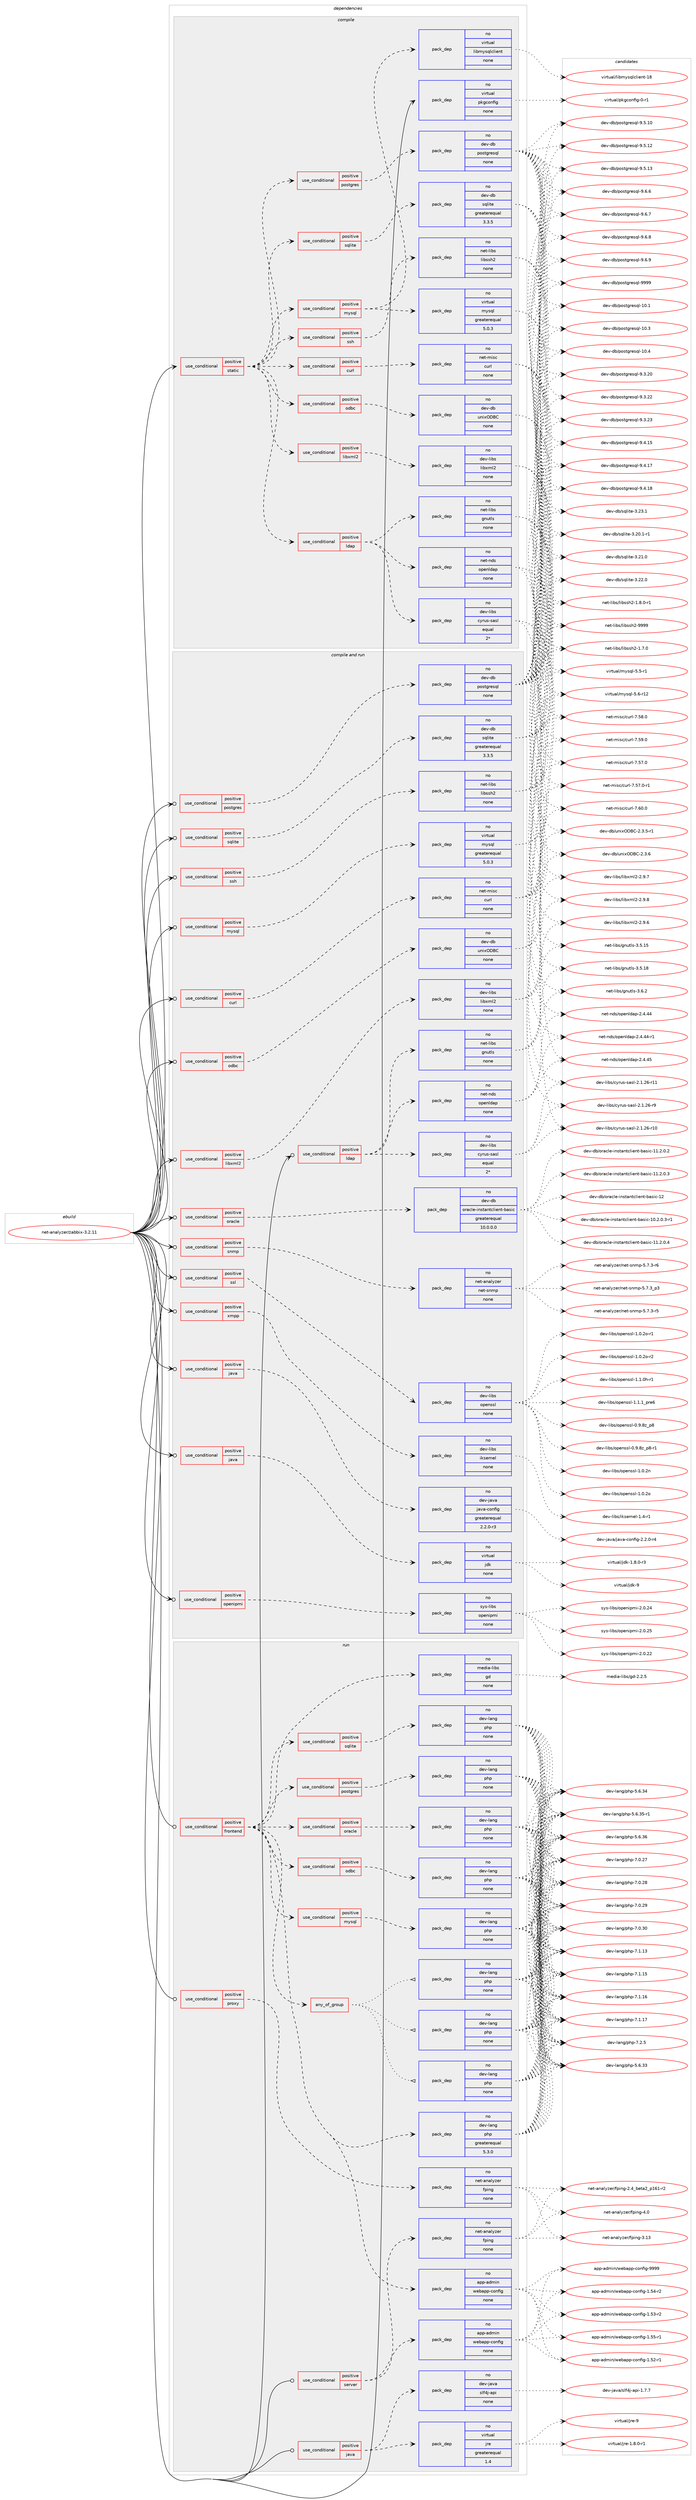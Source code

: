 digraph prolog {

# *************
# Graph options
# *************

newrank=true;
concentrate=true;
compound=true;
graph [rankdir=LR,fontname=Helvetica,fontsize=10,ranksep=1.5];#, ranksep=2.5, nodesep=0.2];
edge  [arrowhead=vee];
node  [fontname=Helvetica,fontsize=10];

# **********
# The ebuild
# **********

subgraph cluster_leftcol {
color=gray;
rank=same;
label=<<i>ebuild</i>>;
id [label="net-analyzer/zabbix-3.2.11", color=red, width=4, href="../net-analyzer/zabbix-3.2.11.svg"];
}

# ****************
# The dependencies
# ****************

subgraph cluster_midcol {
color=gray;
label=<<i>dependencies</i>>;
subgraph cluster_compile {
fillcolor="#eeeeee";
style=filled;
label=<<i>compile</i>>;
subgraph cond227 {
dependency578 [label=<<TABLE BORDER="0" CELLBORDER="1" CELLSPACING="0" CELLPADDING="4"><TR><TD ROWSPAN="3" CELLPADDING="10">use_conditional</TD></TR><TR><TD>positive</TD></TR><TR><TD>static</TD></TR></TABLE>>, shape=none, color=red];
subgraph cond228 {
dependency579 [label=<<TABLE BORDER="0" CELLBORDER="1" CELLSPACING="0" CELLPADDING="4"><TR><TD ROWSPAN="3" CELLPADDING="10">use_conditional</TD></TR><TR><TD>positive</TD></TR><TR><TD>ldap</TD></TR></TABLE>>, shape=none, color=red];
subgraph pack346 {
dependency580 [label=<<TABLE BORDER="0" CELLBORDER="1" CELLSPACING="0" CELLPADDING="4" WIDTH="220"><TR><TD ROWSPAN="6" CELLPADDING="30">pack_dep</TD></TR><TR><TD WIDTH="110">no</TD></TR><TR><TD>net-nds</TD></TR><TR><TD>openldap</TD></TR><TR><TD>none</TD></TR><TR><TD></TD></TR></TABLE>>, shape=none, color=blue];
}
dependency579:e -> dependency580:w [weight=20,style="dashed",arrowhead="vee"];
subgraph pack347 {
dependency581 [label=<<TABLE BORDER="0" CELLBORDER="1" CELLSPACING="0" CELLPADDING="4" WIDTH="220"><TR><TD ROWSPAN="6" CELLPADDING="30">pack_dep</TD></TR><TR><TD WIDTH="110">no</TD></TR><TR><TD>dev-libs</TD></TR><TR><TD>cyrus-sasl</TD></TR><TR><TD>equal</TD></TR><TR><TD>2*</TD></TR></TABLE>>, shape=none, color=blue];
}
dependency579:e -> dependency581:w [weight=20,style="dashed",arrowhead="vee"];
subgraph pack348 {
dependency582 [label=<<TABLE BORDER="0" CELLBORDER="1" CELLSPACING="0" CELLPADDING="4" WIDTH="220"><TR><TD ROWSPAN="6" CELLPADDING="30">pack_dep</TD></TR><TR><TD WIDTH="110">no</TD></TR><TR><TD>net-libs</TD></TR><TR><TD>gnutls</TD></TR><TR><TD>none</TD></TR><TR><TD></TD></TR></TABLE>>, shape=none, color=blue];
}
dependency579:e -> dependency582:w [weight=20,style="dashed",arrowhead="vee"];
}
dependency578:e -> dependency579:w [weight=20,style="dashed",arrowhead="vee"];
subgraph cond229 {
dependency583 [label=<<TABLE BORDER="0" CELLBORDER="1" CELLSPACING="0" CELLPADDING="4"><TR><TD ROWSPAN="3" CELLPADDING="10">use_conditional</TD></TR><TR><TD>positive</TD></TR><TR><TD>mysql</TD></TR></TABLE>>, shape=none, color=red];
subgraph pack349 {
dependency584 [label=<<TABLE BORDER="0" CELLBORDER="1" CELLSPACING="0" CELLPADDING="4" WIDTH="220"><TR><TD ROWSPAN="6" CELLPADDING="30">pack_dep</TD></TR><TR><TD WIDTH="110">no</TD></TR><TR><TD>virtual</TD></TR><TR><TD>mysql</TD></TR><TR><TD>greaterequal</TD></TR><TR><TD>5.0.3</TD></TR></TABLE>>, shape=none, color=blue];
}
dependency583:e -> dependency584:w [weight=20,style="dashed",arrowhead="vee"];
subgraph pack350 {
dependency585 [label=<<TABLE BORDER="0" CELLBORDER="1" CELLSPACING="0" CELLPADDING="4" WIDTH="220"><TR><TD ROWSPAN="6" CELLPADDING="30">pack_dep</TD></TR><TR><TD WIDTH="110">no</TD></TR><TR><TD>virtual</TD></TR><TR><TD>libmysqlclient</TD></TR><TR><TD>none</TD></TR><TR><TD></TD></TR></TABLE>>, shape=none, color=blue];
}
dependency583:e -> dependency585:w [weight=20,style="dashed",arrowhead="vee"];
}
dependency578:e -> dependency583:w [weight=20,style="dashed",arrowhead="vee"];
subgraph cond230 {
dependency586 [label=<<TABLE BORDER="0" CELLBORDER="1" CELLSPACING="0" CELLPADDING="4"><TR><TD ROWSPAN="3" CELLPADDING="10">use_conditional</TD></TR><TR><TD>positive</TD></TR><TR><TD>sqlite</TD></TR></TABLE>>, shape=none, color=red];
subgraph pack351 {
dependency587 [label=<<TABLE BORDER="0" CELLBORDER="1" CELLSPACING="0" CELLPADDING="4" WIDTH="220"><TR><TD ROWSPAN="6" CELLPADDING="30">pack_dep</TD></TR><TR><TD WIDTH="110">no</TD></TR><TR><TD>dev-db</TD></TR><TR><TD>sqlite</TD></TR><TR><TD>greaterequal</TD></TR><TR><TD>3.3.5</TD></TR></TABLE>>, shape=none, color=blue];
}
dependency586:e -> dependency587:w [weight=20,style="dashed",arrowhead="vee"];
}
dependency578:e -> dependency586:w [weight=20,style="dashed",arrowhead="vee"];
subgraph cond231 {
dependency588 [label=<<TABLE BORDER="0" CELLBORDER="1" CELLSPACING="0" CELLPADDING="4"><TR><TD ROWSPAN="3" CELLPADDING="10">use_conditional</TD></TR><TR><TD>positive</TD></TR><TR><TD>postgres</TD></TR></TABLE>>, shape=none, color=red];
subgraph pack352 {
dependency589 [label=<<TABLE BORDER="0" CELLBORDER="1" CELLSPACING="0" CELLPADDING="4" WIDTH="220"><TR><TD ROWSPAN="6" CELLPADDING="30">pack_dep</TD></TR><TR><TD WIDTH="110">no</TD></TR><TR><TD>dev-db</TD></TR><TR><TD>postgresql</TD></TR><TR><TD>none</TD></TR><TR><TD></TD></TR></TABLE>>, shape=none, color=blue];
}
dependency588:e -> dependency589:w [weight=20,style="dashed",arrowhead="vee"];
}
dependency578:e -> dependency588:w [weight=20,style="dashed",arrowhead="vee"];
subgraph cond232 {
dependency590 [label=<<TABLE BORDER="0" CELLBORDER="1" CELLSPACING="0" CELLPADDING="4"><TR><TD ROWSPAN="3" CELLPADDING="10">use_conditional</TD></TR><TR><TD>positive</TD></TR><TR><TD>libxml2</TD></TR></TABLE>>, shape=none, color=red];
subgraph pack353 {
dependency591 [label=<<TABLE BORDER="0" CELLBORDER="1" CELLSPACING="0" CELLPADDING="4" WIDTH="220"><TR><TD ROWSPAN="6" CELLPADDING="30">pack_dep</TD></TR><TR><TD WIDTH="110">no</TD></TR><TR><TD>dev-libs</TD></TR><TR><TD>libxml2</TD></TR><TR><TD>none</TD></TR><TR><TD></TD></TR></TABLE>>, shape=none, color=blue];
}
dependency590:e -> dependency591:w [weight=20,style="dashed",arrowhead="vee"];
}
dependency578:e -> dependency590:w [weight=20,style="dashed",arrowhead="vee"];
subgraph cond233 {
dependency592 [label=<<TABLE BORDER="0" CELLBORDER="1" CELLSPACING="0" CELLPADDING="4"><TR><TD ROWSPAN="3" CELLPADDING="10">use_conditional</TD></TR><TR><TD>positive</TD></TR><TR><TD>curl</TD></TR></TABLE>>, shape=none, color=red];
subgraph pack354 {
dependency593 [label=<<TABLE BORDER="0" CELLBORDER="1" CELLSPACING="0" CELLPADDING="4" WIDTH="220"><TR><TD ROWSPAN="6" CELLPADDING="30">pack_dep</TD></TR><TR><TD WIDTH="110">no</TD></TR><TR><TD>net-misc</TD></TR><TR><TD>curl</TD></TR><TR><TD>none</TD></TR><TR><TD></TD></TR></TABLE>>, shape=none, color=blue];
}
dependency592:e -> dependency593:w [weight=20,style="dashed",arrowhead="vee"];
}
dependency578:e -> dependency592:w [weight=20,style="dashed",arrowhead="vee"];
subgraph cond234 {
dependency594 [label=<<TABLE BORDER="0" CELLBORDER="1" CELLSPACING="0" CELLPADDING="4"><TR><TD ROWSPAN="3" CELLPADDING="10">use_conditional</TD></TR><TR><TD>positive</TD></TR><TR><TD>ssh</TD></TR></TABLE>>, shape=none, color=red];
subgraph pack355 {
dependency595 [label=<<TABLE BORDER="0" CELLBORDER="1" CELLSPACING="0" CELLPADDING="4" WIDTH="220"><TR><TD ROWSPAN="6" CELLPADDING="30">pack_dep</TD></TR><TR><TD WIDTH="110">no</TD></TR><TR><TD>net-libs</TD></TR><TR><TD>libssh2</TD></TR><TR><TD>none</TD></TR><TR><TD></TD></TR></TABLE>>, shape=none, color=blue];
}
dependency594:e -> dependency595:w [weight=20,style="dashed",arrowhead="vee"];
}
dependency578:e -> dependency594:w [weight=20,style="dashed",arrowhead="vee"];
subgraph cond235 {
dependency596 [label=<<TABLE BORDER="0" CELLBORDER="1" CELLSPACING="0" CELLPADDING="4"><TR><TD ROWSPAN="3" CELLPADDING="10">use_conditional</TD></TR><TR><TD>positive</TD></TR><TR><TD>odbc</TD></TR></TABLE>>, shape=none, color=red];
subgraph pack356 {
dependency597 [label=<<TABLE BORDER="0" CELLBORDER="1" CELLSPACING="0" CELLPADDING="4" WIDTH="220"><TR><TD ROWSPAN="6" CELLPADDING="30">pack_dep</TD></TR><TR><TD WIDTH="110">no</TD></TR><TR><TD>dev-db</TD></TR><TR><TD>unixODBC</TD></TR><TR><TD>none</TD></TR><TR><TD></TD></TR></TABLE>>, shape=none, color=blue];
}
dependency596:e -> dependency597:w [weight=20,style="dashed",arrowhead="vee"];
}
dependency578:e -> dependency596:w [weight=20,style="dashed",arrowhead="vee"];
}
id:e -> dependency578:w [weight=20,style="solid",arrowhead="vee"];
subgraph pack357 {
dependency598 [label=<<TABLE BORDER="0" CELLBORDER="1" CELLSPACING="0" CELLPADDING="4" WIDTH="220"><TR><TD ROWSPAN="6" CELLPADDING="30">pack_dep</TD></TR><TR><TD WIDTH="110">no</TD></TR><TR><TD>virtual</TD></TR><TR><TD>pkgconfig</TD></TR><TR><TD>none</TD></TR><TR><TD></TD></TR></TABLE>>, shape=none, color=blue];
}
id:e -> dependency598:w [weight=20,style="solid",arrowhead="vee"];
}
subgraph cluster_compileandrun {
fillcolor="#eeeeee";
style=filled;
label=<<i>compile and run</i>>;
subgraph cond236 {
dependency599 [label=<<TABLE BORDER="0" CELLBORDER="1" CELLSPACING="0" CELLPADDING="4"><TR><TD ROWSPAN="3" CELLPADDING="10">use_conditional</TD></TR><TR><TD>positive</TD></TR><TR><TD>curl</TD></TR></TABLE>>, shape=none, color=red];
subgraph pack358 {
dependency600 [label=<<TABLE BORDER="0" CELLBORDER="1" CELLSPACING="0" CELLPADDING="4" WIDTH="220"><TR><TD ROWSPAN="6" CELLPADDING="30">pack_dep</TD></TR><TR><TD WIDTH="110">no</TD></TR><TR><TD>net-misc</TD></TR><TR><TD>curl</TD></TR><TR><TD>none</TD></TR><TR><TD></TD></TR></TABLE>>, shape=none, color=blue];
}
dependency599:e -> dependency600:w [weight=20,style="dashed",arrowhead="vee"];
}
id:e -> dependency599:w [weight=20,style="solid",arrowhead="odotvee"];
subgraph cond237 {
dependency601 [label=<<TABLE BORDER="0" CELLBORDER="1" CELLSPACING="0" CELLPADDING="4"><TR><TD ROWSPAN="3" CELLPADDING="10">use_conditional</TD></TR><TR><TD>positive</TD></TR><TR><TD>java</TD></TR></TABLE>>, shape=none, color=red];
subgraph pack359 {
dependency602 [label=<<TABLE BORDER="0" CELLBORDER="1" CELLSPACING="0" CELLPADDING="4" WIDTH="220"><TR><TD ROWSPAN="6" CELLPADDING="30">pack_dep</TD></TR><TR><TD WIDTH="110">no</TD></TR><TR><TD>dev-java</TD></TR><TR><TD>java-config</TD></TR><TR><TD>greaterequal</TD></TR><TR><TD>2.2.0-r3</TD></TR></TABLE>>, shape=none, color=blue];
}
dependency601:e -> dependency602:w [weight=20,style="dashed",arrowhead="vee"];
}
id:e -> dependency601:w [weight=20,style="solid",arrowhead="odotvee"];
subgraph cond238 {
dependency603 [label=<<TABLE BORDER="0" CELLBORDER="1" CELLSPACING="0" CELLPADDING="4"><TR><TD ROWSPAN="3" CELLPADDING="10">use_conditional</TD></TR><TR><TD>positive</TD></TR><TR><TD>java</TD></TR></TABLE>>, shape=none, color=red];
subgraph pack360 {
dependency604 [label=<<TABLE BORDER="0" CELLBORDER="1" CELLSPACING="0" CELLPADDING="4" WIDTH="220"><TR><TD ROWSPAN="6" CELLPADDING="30">pack_dep</TD></TR><TR><TD WIDTH="110">no</TD></TR><TR><TD>virtual</TD></TR><TR><TD>jdk</TD></TR><TR><TD>none</TD></TR><TR><TD></TD></TR></TABLE>>, shape=none, color=blue];
}
dependency603:e -> dependency604:w [weight=20,style="dashed",arrowhead="vee"];
}
id:e -> dependency603:w [weight=20,style="solid",arrowhead="odotvee"];
subgraph cond239 {
dependency605 [label=<<TABLE BORDER="0" CELLBORDER="1" CELLSPACING="0" CELLPADDING="4"><TR><TD ROWSPAN="3" CELLPADDING="10">use_conditional</TD></TR><TR><TD>positive</TD></TR><TR><TD>ldap</TD></TR></TABLE>>, shape=none, color=red];
subgraph pack361 {
dependency606 [label=<<TABLE BORDER="0" CELLBORDER="1" CELLSPACING="0" CELLPADDING="4" WIDTH="220"><TR><TD ROWSPAN="6" CELLPADDING="30">pack_dep</TD></TR><TR><TD WIDTH="110">no</TD></TR><TR><TD>net-nds</TD></TR><TR><TD>openldap</TD></TR><TR><TD>none</TD></TR><TR><TD></TD></TR></TABLE>>, shape=none, color=blue];
}
dependency605:e -> dependency606:w [weight=20,style="dashed",arrowhead="vee"];
subgraph pack362 {
dependency607 [label=<<TABLE BORDER="0" CELLBORDER="1" CELLSPACING="0" CELLPADDING="4" WIDTH="220"><TR><TD ROWSPAN="6" CELLPADDING="30">pack_dep</TD></TR><TR><TD WIDTH="110">no</TD></TR><TR><TD>dev-libs</TD></TR><TR><TD>cyrus-sasl</TD></TR><TR><TD>equal</TD></TR><TR><TD>2*</TD></TR></TABLE>>, shape=none, color=blue];
}
dependency605:e -> dependency607:w [weight=20,style="dashed",arrowhead="vee"];
subgraph pack363 {
dependency608 [label=<<TABLE BORDER="0" CELLBORDER="1" CELLSPACING="0" CELLPADDING="4" WIDTH="220"><TR><TD ROWSPAN="6" CELLPADDING="30">pack_dep</TD></TR><TR><TD WIDTH="110">no</TD></TR><TR><TD>net-libs</TD></TR><TR><TD>gnutls</TD></TR><TR><TD>none</TD></TR><TR><TD></TD></TR></TABLE>>, shape=none, color=blue];
}
dependency605:e -> dependency608:w [weight=20,style="dashed",arrowhead="vee"];
}
id:e -> dependency605:w [weight=20,style="solid",arrowhead="odotvee"];
subgraph cond240 {
dependency609 [label=<<TABLE BORDER="0" CELLBORDER="1" CELLSPACING="0" CELLPADDING="4"><TR><TD ROWSPAN="3" CELLPADDING="10">use_conditional</TD></TR><TR><TD>positive</TD></TR><TR><TD>libxml2</TD></TR></TABLE>>, shape=none, color=red];
subgraph pack364 {
dependency610 [label=<<TABLE BORDER="0" CELLBORDER="1" CELLSPACING="0" CELLPADDING="4" WIDTH="220"><TR><TD ROWSPAN="6" CELLPADDING="30">pack_dep</TD></TR><TR><TD WIDTH="110">no</TD></TR><TR><TD>dev-libs</TD></TR><TR><TD>libxml2</TD></TR><TR><TD>none</TD></TR><TR><TD></TD></TR></TABLE>>, shape=none, color=blue];
}
dependency609:e -> dependency610:w [weight=20,style="dashed",arrowhead="vee"];
}
id:e -> dependency609:w [weight=20,style="solid",arrowhead="odotvee"];
subgraph cond241 {
dependency611 [label=<<TABLE BORDER="0" CELLBORDER="1" CELLSPACING="0" CELLPADDING="4"><TR><TD ROWSPAN="3" CELLPADDING="10">use_conditional</TD></TR><TR><TD>positive</TD></TR><TR><TD>mysql</TD></TR></TABLE>>, shape=none, color=red];
subgraph pack365 {
dependency612 [label=<<TABLE BORDER="0" CELLBORDER="1" CELLSPACING="0" CELLPADDING="4" WIDTH="220"><TR><TD ROWSPAN="6" CELLPADDING="30">pack_dep</TD></TR><TR><TD WIDTH="110">no</TD></TR><TR><TD>virtual</TD></TR><TR><TD>mysql</TD></TR><TR><TD>greaterequal</TD></TR><TR><TD>5.0.3</TD></TR></TABLE>>, shape=none, color=blue];
}
dependency611:e -> dependency612:w [weight=20,style="dashed",arrowhead="vee"];
}
id:e -> dependency611:w [weight=20,style="solid",arrowhead="odotvee"];
subgraph cond242 {
dependency613 [label=<<TABLE BORDER="0" CELLBORDER="1" CELLSPACING="0" CELLPADDING="4"><TR><TD ROWSPAN="3" CELLPADDING="10">use_conditional</TD></TR><TR><TD>positive</TD></TR><TR><TD>odbc</TD></TR></TABLE>>, shape=none, color=red];
subgraph pack366 {
dependency614 [label=<<TABLE BORDER="0" CELLBORDER="1" CELLSPACING="0" CELLPADDING="4" WIDTH="220"><TR><TD ROWSPAN="6" CELLPADDING="30">pack_dep</TD></TR><TR><TD WIDTH="110">no</TD></TR><TR><TD>dev-db</TD></TR><TR><TD>unixODBC</TD></TR><TR><TD>none</TD></TR><TR><TD></TD></TR></TABLE>>, shape=none, color=blue];
}
dependency613:e -> dependency614:w [weight=20,style="dashed",arrowhead="vee"];
}
id:e -> dependency613:w [weight=20,style="solid",arrowhead="odotvee"];
subgraph cond243 {
dependency615 [label=<<TABLE BORDER="0" CELLBORDER="1" CELLSPACING="0" CELLPADDING="4"><TR><TD ROWSPAN="3" CELLPADDING="10">use_conditional</TD></TR><TR><TD>positive</TD></TR><TR><TD>openipmi</TD></TR></TABLE>>, shape=none, color=red];
subgraph pack367 {
dependency616 [label=<<TABLE BORDER="0" CELLBORDER="1" CELLSPACING="0" CELLPADDING="4" WIDTH="220"><TR><TD ROWSPAN="6" CELLPADDING="30">pack_dep</TD></TR><TR><TD WIDTH="110">no</TD></TR><TR><TD>sys-libs</TD></TR><TR><TD>openipmi</TD></TR><TR><TD>none</TD></TR><TR><TD></TD></TR></TABLE>>, shape=none, color=blue];
}
dependency615:e -> dependency616:w [weight=20,style="dashed",arrowhead="vee"];
}
id:e -> dependency615:w [weight=20,style="solid",arrowhead="odotvee"];
subgraph cond244 {
dependency617 [label=<<TABLE BORDER="0" CELLBORDER="1" CELLSPACING="0" CELLPADDING="4"><TR><TD ROWSPAN="3" CELLPADDING="10">use_conditional</TD></TR><TR><TD>positive</TD></TR><TR><TD>oracle</TD></TR></TABLE>>, shape=none, color=red];
subgraph pack368 {
dependency618 [label=<<TABLE BORDER="0" CELLBORDER="1" CELLSPACING="0" CELLPADDING="4" WIDTH="220"><TR><TD ROWSPAN="6" CELLPADDING="30">pack_dep</TD></TR><TR><TD WIDTH="110">no</TD></TR><TR><TD>dev-db</TD></TR><TR><TD>oracle-instantclient-basic</TD></TR><TR><TD>greaterequal</TD></TR><TR><TD>10.0.0.0</TD></TR></TABLE>>, shape=none, color=blue];
}
dependency617:e -> dependency618:w [weight=20,style="dashed",arrowhead="vee"];
}
id:e -> dependency617:w [weight=20,style="solid",arrowhead="odotvee"];
subgraph cond245 {
dependency619 [label=<<TABLE BORDER="0" CELLBORDER="1" CELLSPACING="0" CELLPADDING="4"><TR><TD ROWSPAN="3" CELLPADDING="10">use_conditional</TD></TR><TR><TD>positive</TD></TR><TR><TD>postgres</TD></TR></TABLE>>, shape=none, color=red];
subgraph pack369 {
dependency620 [label=<<TABLE BORDER="0" CELLBORDER="1" CELLSPACING="0" CELLPADDING="4" WIDTH="220"><TR><TD ROWSPAN="6" CELLPADDING="30">pack_dep</TD></TR><TR><TD WIDTH="110">no</TD></TR><TR><TD>dev-db</TD></TR><TR><TD>postgresql</TD></TR><TR><TD>none</TD></TR><TR><TD></TD></TR></TABLE>>, shape=none, color=blue];
}
dependency619:e -> dependency620:w [weight=20,style="dashed",arrowhead="vee"];
}
id:e -> dependency619:w [weight=20,style="solid",arrowhead="odotvee"];
subgraph cond246 {
dependency621 [label=<<TABLE BORDER="0" CELLBORDER="1" CELLSPACING="0" CELLPADDING="4"><TR><TD ROWSPAN="3" CELLPADDING="10">use_conditional</TD></TR><TR><TD>positive</TD></TR><TR><TD>snmp</TD></TR></TABLE>>, shape=none, color=red];
subgraph pack370 {
dependency622 [label=<<TABLE BORDER="0" CELLBORDER="1" CELLSPACING="0" CELLPADDING="4" WIDTH="220"><TR><TD ROWSPAN="6" CELLPADDING="30">pack_dep</TD></TR><TR><TD WIDTH="110">no</TD></TR><TR><TD>net-analyzer</TD></TR><TR><TD>net-snmp</TD></TR><TR><TD>none</TD></TR><TR><TD></TD></TR></TABLE>>, shape=none, color=blue];
}
dependency621:e -> dependency622:w [weight=20,style="dashed",arrowhead="vee"];
}
id:e -> dependency621:w [weight=20,style="solid",arrowhead="odotvee"];
subgraph cond247 {
dependency623 [label=<<TABLE BORDER="0" CELLBORDER="1" CELLSPACING="0" CELLPADDING="4"><TR><TD ROWSPAN="3" CELLPADDING="10">use_conditional</TD></TR><TR><TD>positive</TD></TR><TR><TD>sqlite</TD></TR></TABLE>>, shape=none, color=red];
subgraph pack371 {
dependency624 [label=<<TABLE BORDER="0" CELLBORDER="1" CELLSPACING="0" CELLPADDING="4" WIDTH="220"><TR><TD ROWSPAN="6" CELLPADDING="30">pack_dep</TD></TR><TR><TD WIDTH="110">no</TD></TR><TR><TD>dev-db</TD></TR><TR><TD>sqlite</TD></TR><TR><TD>greaterequal</TD></TR><TR><TD>3.3.5</TD></TR></TABLE>>, shape=none, color=blue];
}
dependency623:e -> dependency624:w [weight=20,style="dashed",arrowhead="vee"];
}
id:e -> dependency623:w [weight=20,style="solid",arrowhead="odotvee"];
subgraph cond248 {
dependency625 [label=<<TABLE BORDER="0" CELLBORDER="1" CELLSPACING="0" CELLPADDING="4"><TR><TD ROWSPAN="3" CELLPADDING="10">use_conditional</TD></TR><TR><TD>positive</TD></TR><TR><TD>ssh</TD></TR></TABLE>>, shape=none, color=red];
subgraph pack372 {
dependency626 [label=<<TABLE BORDER="0" CELLBORDER="1" CELLSPACING="0" CELLPADDING="4" WIDTH="220"><TR><TD ROWSPAN="6" CELLPADDING="30">pack_dep</TD></TR><TR><TD WIDTH="110">no</TD></TR><TR><TD>net-libs</TD></TR><TR><TD>libssh2</TD></TR><TR><TD>none</TD></TR><TR><TD></TD></TR></TABLE>>, shape=none, color=blue];
}
dependency625:e -> dependency626:w [weight=20,style="dashed",arrowhead="vee"];
}
id:e -> dependency625:w [weight=20,style="solid",arrowhead="odotvee"];
subgraph cond249 {
dependency627 [label=<<TABLE BORDER="0" CELLBORDER="1" CELLSPACING="0" CELLPADDING="4"><TR><TD ROWSPAN="3" CELLPADDING="10">use_conditional</TD></TR><TR><TD>positive</TD></TR><TR><TD>ssl</TD></TR></TABLE>>, shape=none, color=red];
subgraph pack373 {
dependency628 [label=<<TABLE BORDER="0" CELLBORDER="1" CELLSPACING="0" CELLPADDING="4" WIDTH="220"><TR><TD ROWSPAN="6" CELLPADDING="30">pack_dep</TD></TR><TR><TD WIDTH="110">no</TD></TR><TR><TD>dev-libs</TD></TR><TR><TD>openssl</TD></TR><TR><TD>none</TD></TR><TR><TD></TD></TR></TABLE>>, shape=none, color=blue];
}
dependency627:e -> dependency628:w [weight=20,style="dashed",arrowhead="vee"];
}
id:e -> dependency627:w [weight=20,style="solid",arrowhead="odotvee"];
subgraph cond250 {
dependency629 [label=<<TABLE BORDER="0" CELLBORDER="1" CELLSPACING="0" CELLPADDING="4"><TR><TD ROWSPAN="3" CELLPADDING="10">use_conditional</TD></TR><TR><TD>positive</TD></TR><TR><TD>xmpp</TD></TR></TABLE>>, shape=none, color=red];
subgraph pack374 {
dependency630 [label=<<TABLE BORDER="0" CELLBORDER="1" CELLSPACING="0" CELLPADDING="4" WIDTH="220"><TR><TD ROWSPAN="6" CELLPADDING="30">pack_dep</TD></TR><TR><TD WIDTH="110">no</TD></TR><TR><TD>dev-libs</TD></TR><TR><TD>iksemel</TD></TR><TR><TD>none</TD></TR><TR><TD></TD></TR></TABLE>>, shape=none, color=blue];
}
dependency629:e -> dependency630:w [weight=20,style="dashed",arrowhead="vee"];
}
id:e -> dependency629:w [weight=20,style="solid",arrowhead="odotvee"];
}
subgraph cluster_run {
fillcolor="#eeeeee";
style=filled;
label=<<i>run</i>>;
subgraph cond251 {
dependency631 [label=<<TABLE BORDER="0" CELLBORDER="1" CELLSPACING="0" CELLPADDING="4"><TR><TD ROWSPAN="3" CELLPADDING="10">use_conditional</TD></TR><TR><TD>positive</TD></TR><TR><TD>frontend</TD></TR></TABLE>>, shape=none, color=red];
subgraph pack375 {
dependency632 [label=<<TABLE BORDER="0" CELLBORDER="1" CELLSPACING="0" CELLPADDING="4" WIDTH="220"><TR><TD ROWSPAN="6" CELLPADDING="30">pack_dep</TD></TR><TR><TD WIDTH="110">no</TD></TR><TR><TD>dev-lang</TD></TR><TR><TD>php</TD></TR><TR><TD>greaterequal</TD></TR><TR><TD>5.3.0</TD></TR></TABLE>>, shape=none, color=blue];
}
dependency631:e -> dependency632:w [weight=20,style="dashed",arrowhead="vee"];
subgraph any7 {
dependency633 [label=<<TABLE BORDER="0" CELLBORDER="1" CELLSPACING="0" CELLPADDING="4"><TR><TD CELLPADDING="10">any_of_group</TD></TR></TABLE>>, shape=none, color=red];subgraph pack376 {
dependency634 [label=<<TABLE BORDER="0" CELLBORDER="1" CELLSPACING="0" CELLPADDING="4" WIDTH="220"><TR><TD ROWSPAN="6" CELLPADDING="30">pack_dep</TD></TR><TR><TD WIDTH="110">no</TD></TR><TR><TD>dev-lang</TD></TR><TR><TD>php</TD></TR><TR><TD>none</TD></TR><TR><TD></TD></TR></TABLE>>, shape=none, color=blue];
}
dependency633:e -> dependency634:w [weight=20,style="dotted",arrowhead="oinv"];
subgraph pack377 {
dependency635 [label=<<TABLE BORDER="0" CELLBORDER="1" CELLSPACING="0" CELLPADDING="4" WIDTH="220"><TR><TD ROWSPAN="6" CELLPADDING="30">pack_dep</TD></TR><TR><TD WIDTH="110">no</TD></TR><TR><TD>dev-lang</TD></TR><TR><TD>php</TD></TR><TR><TD>none</TD></TR><TR><TD></TD></TR></TABLE>>, shape=none, color=blue];
}
dependency633:e -> dependency635:w [weight=20,style="dotted",arrowhead="oinv"];
subgraph pack378 {
dependency636 [label=<<TABLE BORDER="0" CELLBORDER="1" CELLSPACING="0" CELLPADDING="4" WIDTH="220"><TR><TD ROWSPAN="6" CELLPADDING="30">pack_dep</TD></TR><TR><TD WIDTH="110">no</TD></TR><TR><TD>dev-lang</TD></TR><TR><TD>php</TD></TR><TR><TD>none</TD></TR><TR><TD></TD></TR></TABLE>>, shape=none, color=blue];
}
dependency633:e -> dependency636:w [weight=20,style="dotted",arrowhead="oinv"];
}
dependency631:e -> dependency633:w [weight=20,style="dashed",arrowhead="vee"];
subgraph cond252 {
dependency637 [label=<<TABLE BORDER="0" CELLBORDER="1" CELLSPACING="0" CELLPADDING="4"><TR><TD ROWSPAN="3" CELLPADDING="10">use_conditional</TD></TR><TR><TD>positive</TD></TR><TR><TD>mysql</TD></TR></TABLE>>, shape=none, color=red];
subgraph pack379 {
dependency638 [label=<<TABLE BORDER="0" CELLBORDER="1" CELLSPACING="0" CELLPADDING="4" WIDTH="220"><TR><TD ROWSPAN="6" CELLPADDING="30">pack_dep</TD></TR><TR><TD WIDTH="110">no</TD></TR><TR><TD>dev-lang</TD></TR><TR><TD>php</TD></TR><TR><TD>none</TD></TR><TR><TD></TD></TR></TABLE>>, shape=none, color=blue];
}
dependency637:e -> dependency638:w [weight=20,style="dashed",arrowhead="vee"];
}
dependency631:e -> dependency637:w [weight=20,style="dashed",arrowhead="vee"];
subgraph cond253 {
dependency639 [label=<<TABLE BORDER="0" CELLBORDER="1" CELLSPACING="0" CELLPADDING="4"><TR><TD ROWSPAN="3" CELLPADDING="10">use_conditional</TD></TR><TR><TD>positive</TD></TR><TR><TD>odbc</TD></TR></TABLE>>, shape=none, color=red];
subgraph pack380 {
dependency640 [label=<<TABLE BORDER="0" CELLBORDER="1" CELLSPACING="0" CELLPADDING="4" WIDTH="220"><TR><TD ROWSPAN="6" CELLPADDING="30">pack_dep</TD></TR><TR><TD WIDTH="110">no</TD></TR><TR><TD>dev-lang</TD></TR><TR><TD>php</TD></TR><TR><TD>none</TD></TR><TR><TD></TD></TR></TABLE>>, shape=none, color=blue];
}
dependency639:e -> dependency640:w [weight=20,style="dashed",arrowhead="vee"];
}
dependency631:e -> dependency639:w [weight=20,style="dashed",arrowhead="vee"];
subgraph cond254 {
dependency641 [label=<<TABLE BORDER="0" CELLBORDER="1" CELLSPACING="0" CELLPADDING="4"><TR><TD ROWSPAN="3" CELLPADDING="10">use_conditional</TD></TR><TR><TD>positive</TD></TR><TR><TD>oracle</TD></TR></TABLE>>, shape=none, color=red];
subgraph pack381 {
dependency642 [label=<<TABLE BORDER="0" CELLBORDER="1" CELLSPACING="0" CELLPADDING="4" WIDTH="220"><TR><TD ROWSPAN="6" CELLPADDING="30">pack_dep</TD></TR><TR><TD WIDTH="110">no</TD></TR><TR><TD>dev-lang</TD></TR><TR><TD>php</TD></TR><TR><TD>none</TD></TR><TR><TD></TD></TR></TABLE>>, shape=none, color=blue];
}
dependency641:e -> dependency642:w [weight=20,style="dashed",arrowhead="vee"];
}
dependency631:e -> dependency641:w [weight=20,style="dashed",arrowhead="vee"];
subgraph cond255 {
dependency643 [label=<<TABLE BORDER="0" CELLBORDER="1" CELLSPACING="0" CELLPADDING="4"><TR><TD ROWSPAN="3" CELLPADDING="10">use_conditional</TD></TR><TR><TD>positive</TD></TR><TR><TD>postgres</TD></TR></TABLE>>, shape=none, color=red];
subgraph pack382 {
dependency644 [label=<<TABLE BORDER="0" CELLBORDER="1" CELLSPACING="0" CELLPADDING="4" WIDTH="220"><TR><TD ROWSPAN="6" CELLPADDING="30">pack_dep</TD></TR><TR><TD WIDTH="110">no</TD></TR><TR><TD>dev-lang</TD></TR><TR><TD>php</TD></TR><TR><TD>none</TD></TR><TR><TD></TD></TR></TABLE>>, shape=none, color=blue];
}
dependency643:e -> dependency644:w [weight=20,style="dashed",arrowhead="vee"];
}
dependency631:e -> dependency643:w [weight=20,style="dashed",arrowhead="vee"];
subgraph cond256 {
dependency645 [label=<<TABLE BORDER="0" CELLBORDER="1" CELLSPACING="0" CELLPADDING="4"><TR><TD ROWSPAN="3" CELLPADDING="10">use_conditional</TD></TR><TR><TD>positive</TD></TR><TR><TD>sqlite</TD></TR></TABLE>>, shape=none, color=red];
subgraph pack383 {
dependency646 [label=<<TABLE BORDER="0" CELLBORDER="1" CELLSPACING="0" CELLPADDING="4" WIDTH="220"><TR><TD ROWSPAN="6" CELLPADDING="30">pack_dep</TD></TR><TR><TD WIDTH="110">no</TD></TR><TR><TD>dev-lang</TD></TR><TR><TD>php</TD></TR><TR><TD>none</TD></TR><TR><TD></TD></TR></TABLE>>, shape=none, color=blue];
}
dependency645:e -> dependency646:w [weight=20,style="dashed",arrowhead="vee"];
}
dependency631:e -> dependency645:w [weight=20,style="dashed",arrowhead="vee"];
subgraph pack384 {
dependency647 [label=<<TABLE BORDER="0" CELLBORDER="1" CELLSPACING="0" CELLPADDING="4" WIDTH="220"><TR><TD ROWSPAN="6" CELLPADDING="30">pack_dep</TD></TR><TR><TD WIDTH="110">no</TD></TR><TR><TD>media-libs</TD></TR><TR><TD>gd</TD></TR><TR><TD>none</TD></TR><TR><TD></TD></TR></TABLE>>, shape=none, color=blue];
}
dependency631:e -> dependency647:w [weight=20,style="dashed",arrowhead="vee"];
subgraph pack385 {
dependency648 [label=<<TABLE BORDER="0" CELLBORDER="1" CELLSPACING="0" CELLPADDING="4" WIDTH="220"><TR><TD ROWSPAN="6" CELLPADDING="30">pack_dep</TD></TR><TR><TD WIDTH="110">no</TD></TR><TR><TD>app-admin</TD></TR><TR><TD>webapp-config</TD></TR><TR><TD>none</TD></TR><TR><TD></TD></TR></TABLE>>, shape=none, color=blue];
}
dependency631:e -> dependency648:w [weight=20,style="dashed",arrowhead="vee"];
}
id:e -> dependency631:w [weight=20,style="solid",arrowhead="odot"];
subgraph cond257 {
dependency649 [label=<<TABLE BORDER="0" CELLBORDER="1" CELLSPACING="0" CELLPADDING="4"><TR><TD ROWSPAN="3" CELLPADDING="10">use_conditional</TD></TR><TR><TD>positive</TD></TR><TR><TD>java</TD></TR></TABLE>>, shape=none, color=red];
subgraph pack386 {
dependency650 [label=<<TABLE BORDER="0" CELLBORDER="1" CELLSPACING="0" CELLPADDING="4" WIDTH="220"><TR><TD ROWSPAN="6" CELLPADDING="30">pack_dep</TD></TR><TR><TD WIDTH="110">no</TD></TR><TR><TD>virtual</TD></TR><TR><TD>jre</TD></TR><TR><TD>greaterequal</TD></TR><TR><TD>1.4</TD></TR></TABLE>>, shape=none, color=blue];
}
dependency649:e -> dependency650:w [weight=20,style="dashed",arrowhead="vee"];
subgraph pack387 {
dependency651 [label=<<TABLE BORDER="0" CELLBORDER="1" CELLSPACING="0" CELLPADDING="4" WIDTH="220"><TR><TD ROWSPAN="6" CELLPADDING="30">pack_dep</TD></TR><TR><TD WIDTH="110">no</TD></TR><TR><TD>dev-java</TD></TR><TR><TD>slf4j-api</TD></TR><TR><TD>none</TD></TR><TR><TD></TD></TR></TABLE>>, shape=none, color=blue];
}
dependency649:e -> dependency651:w [weight=20,style="dashed",arrowhead="vee"];
}
id:e -> dependency649:w [weight=20,style="solid",arrowhead="odot"];
subgraph cond258 {
dependency652 [label=<<TABLE BORDER="0" CELLBORDER="1" CELLSPACING="0" CELLPADDING="4"><TR><TD ROWSPAN="3" CELLPADDING="10">use_conditional</TD></TR><TR><TD>positive</TD></TR><TR><TD>proxy</TD></TR></TABLE>>, shape=none, color=red];
subgraph pack388 {
dependency653 [label=<<TABLE BORDER="0" CELLBORDER="1" CELLSPACING="0" CELLPADDING="4" WIDTH="220"><TR><TD ROWSPAN="6" CELLPADDING="30">pack_dep</TD></TR><TR><TD WIDTH="110">no</TD></TR><TR><TD>net-analyzer</TD></TR><TR><TD>fping</TD></TR><TR><TD>none</TD></TR><TR><TD></TD></TR></TABLE>>, shape=none, color=blue];
}
dependency652:e -> dependency653:w [weight=20,style="dashed",arrowhead="vee"];
}
id:e -> dependency652:w [weight=20,style="solid",arrowhead="odot"];
subgraph cond259 {
dependency654 [label=<<TABLE BORDER="0" CELLBORDER="1" CELLSPACING="0" CELLPADDING="4"><TR><TD ROWSPAN="3" CELLPADDING="10">use_conditional</TD></TR><TR><TD>positive</TD></TR><TR><TD>server</TD></TR></TABLE>>, shape=none, color=red];
subgraph pack389 {
dependency655 [label=<<TABLE BORDER="0" CELLBORDER="1" CELLSPACING="0" CELLPADDING="4" WIDTH="220"><TR><TD ROWSPAN="6" CELLPADDING="30">pack_dep</TD></TR><TR><TD WIDTH="110">no</TD></TR><TR><TD>net-analyzer</TD></TR><TR><TD>fping</TD></TR><TR><TD>none</TD></TR><TR><TD></TD></TR></TABLE>>, shape=none, color=blue];
}
dependency654:e -> dependency655:w [weight=20,style="dashed",arrowhead="vee"];
subgraph pack390 {
dependency656 [label=<<TABLE BORDER="0" CELLBORDER="1" CELLSPACING="0" CELLPADDING="4" WIDTH="220"><TR><TD ROWSPAN="6" CELLPADDING="30">pack_dep</TD></TR><TR><TD WIDTH="110">no</TD></TR><TR><TD>app-admin</TD></TR><TR><TD>webapp-config</TD></TR><TR><TD>none</TD></TR><TR><TD></TD></TR></TABLE>>, shape=none, color=blue];
}
dependency654:e -> dependency656:w [weight=20,style="dashed",arrowhead="vee"];
}
id:e -> dependency654:w [weight=20,style="solid",arrowhead="odot"];
}
}

# **************
# The candidates
# **************

subgraph cluster_choices {
rank=same;
color=gray;
label=<<i>candidates</i>>;

subgraph choice346 {
color=black;
nodesep=1;
choice11010111645110100115471111121011101081009711245504652465252 [label="net-nds/openldap-2.4.44", color=red, width=4,href="../net-nds/openldap-2.4.44.svg"];
choice110101116451101001154711111210111010810097112455046524652524511449 [label="net-nds/openldap-2.4.44-r1", color=red, width=4,href="../net-nds/openldap-2.4.44-r1.svg"];
choice11010111645110100115471111121011101081009711245504652465253 [label="net-nds/openldap-2.4.45", color=red, width=4,href="../net-nds/openldap-2.4.45.svg"];
dependency580:e -> choice11010111645110100115471111121011101081009711245504652465252:w [style=dotted,weight="100"];
dependency580:e -> choice110101116451101001154711111210111010810097112455046524652524511449:w [style=dotted,weight="100"];
dependency580:e -> choice11010111645110100115471111121011101081009711245504652465253:w [style=dotted,weight="100"];
}
subgraph choice347 {
color=black;
nodesep=1;
choice10010111845108105981154799121114117115451159711510845504649465054451144948 [label="dev-libs/cyrus-sasl-2.1.26-r10", color=red, width=4,href="../dev-libs/cyrus-sasl-2.1.26-r10.svg"];
choice10010111845108105981154799121114117115451159711510845504649465054451144949 [label="dev-libs/cyrus-sasl-2.1.26-r11", color=red, width=4,href="../dev-libs/cyrus-sasl-2.1.26-r11.svg"];
choice100101118451081059811547991211141171154511597115108455046494650544511457 [label="dev-libs/cyrus-sasl-2.1.26-r9", color=red, width=4,href="../dev-libs/cyrus-sasl-2.1.26-r9.svg"];
dependency581:e -> choice10010111845108105981154799121114117115451159711510845504649465054451144948:w [style=dotted,weight="100"];
dependency581:e -> choice10010111845108105981154799121114117115451159711510845504649465054451144949:w [style=dotted,weight="100"];
dependency581:e -> choice100101118451081059811547991211141171154511597115108455046494650544511457:w [style=dotted,weight="100"];
}
subgraph choice348 {
color=black;
nodesep=1;
choice11010111645108105981154710311011711610811545514653464953 [label="net-libs/gnutls-3.5.15", color=red, width=4,href="../net-libs/gnutls-3.5.15.svg"];
choice11010111645108105981154710311011711610811545514653464956 [label="net-libs/gnutls-3.5.18", color=red, width=4,href="../net-libs/gnutls-3.5.18.svg"];
choice110101116451081059811547103110117116108115455146544650 [label="net-libs/gnutls-3.6.2", color=red, width=4,href="../net-libs/gnutls-3.6.2.svg"];
dependency582:e -> choice11010111645108105981154710311011711610811545514653464953:w [style=dotted,weight="100"];
dependency582:e -> choice11010111645108105981154710311011711610811545514653464956:w [style=dotted,weight="100"];
dependency582:e -> choice110101116451081059811547103110117116108115455146544650:w [style=dotted,weight="100"];
}
subgraph choice349 {
color=black;
nodesep=1;
choice1181051141161179710847109121115113108455346534511449 [label="virtual/mysql-5.5-r1", color=red, width=4,href="../virtual/mysql-5.5-r1.svg"];
choice118105114116117971084710912111511310845534654451144950 [label="virtual/mysql-5.6-r12", color=red, width=4,href="../virtual/mysql-5.6-r12.svg"];
dependency584:e -> choice1181051141161179710847109121115113108455346534511449:w [style=dotted,weight="100"];
dependency584:e -> choice118105114116117971084710912111511310845534654451144950:w [style=dotted,weight="100"];
}
subgraph choice350 {
color=black;
nodesep=1;
choice11810511411611797108471081059810912111511310899108105101110116454956 [label="virtual/libmysqlclient-18", color=red, width=4,href="../virtual/libmysqlclient-18.svg"];
dependency585:e -> choice11810511411611797108471081059810912111511310899108105101110116454956:w [style=dotted,weight="100"];
}
subgraph choice351 {
color=black;
nodesep=1;
choice100101118451009847115113108105116101455146504846494511449 [label="dev-db/sqlite-3.20.1-r1", color=red, width=4,href="../dev-db/sqlite-3.20.1-r1.svg"];
choice10010111845100984711511310810511610145514650494648 [label="dev-db/sqlite-3.21.0", color=red, width=4,href="../dev-db/sqlite-3.21.0.svg"];
choice10010111845100984711511310810511610145514650504648 [label="dev-db/sqlite-3.22.0", color=red, width=4,href="../dev-db/sqlite-3.22.0.svg"];
choice10010111845100984711511310810511610145514650514649 [label="dev-db/sqlite-3.23.1", color=red, width=4,href="../dev-db/sqlite-3.23.1.svg"];
dependency587:e -> choice100101118451009847115113108105116101455146504846494511449:w [style=dotted,weight="100"];
dependency587:e -> choice10010111845100984711511310810511610145514650494648:w [style=dotted,weight="100"];
dependency587:e -> choice10010111845100984711511310810511610145514650504648:w [style=dotted,weight="100"];
dependency587:e -> choice10010111845100984711511310810511610145514650514649:w [style=dotted,weight="100"];
}
subgraph choice352 {
color=black;
nodesep=1;
choice1001011184510098471121111151161031141011151131084549484649 [label="dev-db/postgresql-10.1", color=red, width=4,href="../dev-db/postgresql-10.1.svg"];
choice1001011184510098471121111151161031141011151131084549484651 [label="dev-db/postgresql-10.3", color=red, width=4,href="../dev-db/postgresql-10.3.svg"];
choice1001011184510098471121111151161031141011151131084549484652 [label="dev-db/postgresql-10.4", color=red, width=4,href="../dev-db/postgresql-10.4.svg"];
choice10010111845100984711211111511610311410111511310845574651465048 [label="dev-db/postgresql-9.3.20", color=red, width=4,href="../dev-db/postgresql-9.3.20.svg"];
choice10010111845100984711211111511610311410111511310845574651465050 [label="dev-db/postgresql-9.3.22", color=red, width=4,href="../dev-db/postgresql-9.3.22.svg"];
choice10010111845100984711211111511610311410111511310845574651465051 [label="dev-db/postgresql-9.3.23", color=red, width=4,href="../dev-db/postgresql-9.3.23.svg"];
choice10010111845100984711211111511610311410111511310845574652464953 [label="dev-db/postgresql-9.4.15", color=red, width=4,href="../dev-db/postgresql-9.4.15.svg"];
choice10010111845100984711211111511610311410111511310845574652464955 [label="dev-db/postgresql-9.4.17", color=red, width=4,href="../dev-db/postgresql-9.4.17.svg"];
choice10010111845100984711211111511610311410111511310845574652464956 [label="dev-db/postgresql-9.4.18", color=red, width=4,href="../dev-db/postgresql-9.4.18.svg"];
choice10010111845100984711211111511610311410111511310845574653464948 [label="dev-db/postgresql-9.5.10", color=red, width=4,href="../dev-db/postgresql-9.5.10.svg"];
choice10010111845100984711211111511610311410111511310845574653464950 [label="dev-db/postgresql-9.5.12", color=red, width=4,href="../dev-db/postgresql-9.5.12.svg"];
choice10010111845100984711211111511610311410111511310845574653464951 [label="dev-db/postgresql-9.5.13", color=red, width=4,href="../dev-db/postgresql-9.5.13.svg"];
choice100101118451009847112111115116103114101115113108455746544654 [label="dev-db/postgresql-9.6.6", color=red, width=4,href="../dev-db/postgresql-9.6.6.svg"];
choice100101118451009847112111115116103114101115113108455746544655 [label="dev-db/postgresql-9.6.7", color=red, width=4,href="../dev-db/postgresql-9.6.7.svg"];
choice100101118451009847112111115116103114101115113108455746544656 [label="dev-db/postgresql-9.6.8", color=red, width=4,href="../dev-db/postgresql-9.6.8.svg"];
choice100101118451009847112111115116103114101115113108455746544657 [label="dev-db/postgresql-9.6.9", color=red, width=4,href="../dev-db/postgresql-9.6.9.svg"];
choice1001011184510098471121111151161031141011151131084557575757 [label="dev-db/postgresql-9999", color=red, width=4,href="../dev-db/postgresql-9999.svg"];
dependency589:e -> choice1001011184510098471121111151161031141011151131084549484649:w [style=dotted,weight="100"];
dependency589:e -> choice1001011184510098471121111151161031141011151131084549484651:w [style=dotted,weight="100"];
dependency589:e -> choice1001011184510098471121111151161031141011151131084549484652:w [style=dotted,weight="100"];
dependency589:e -> choice10010111845100984711211111511610311410111511310845574651465048:w [style=dotted,weight="100"];
dependency589:e -> choice10010111845100984711211111511610311410111511310845574651465050:w [style=dotted,weight="100"];
dependency589:e -> choice10010111845100984711211111511610311410111511310845574651465051:w [style=dotted,weight="100"];
dependency589:e -> choice10010111845100984711211111511610311410111511310845574652464953:w [style=dotted,weight="100"];
dependency589:e -> choice10010111845100984711211111511610311410111511310845574652464955:w [style=dotted,weight="100"];
dependency589:e -> choice10010111845100984711211111511610311410111511310845574652464956:w [style=dotted,weight="100"];
dependency589:e -> choice10010111845100984711211111511610311410111511310845574653464948:w [style=dotted,weight="100"];
dependency589:e -> choice10010111845100984711211111511610311410111511310845574653464950:w [style=dotted,weight="100"];
dependency589:e -> choice10010111845100984711211111511610311410111511310845574653464951:w [style=dotted,weight="100"];
dependency589:e -> choice100101118451009847112111115116103114101115113108455746544654:w [style=dotted,weight="100"];
dependency589:e -> choice100101118451009847112111115116103114101115113108455746544655:w [style=dotted,weight="100"];
dependency589:e -> choice100101118451009847112111115116103114101115113108455746544656:w [style=dotted,weight="100"];
dependency589:e -> choice100101118451009847112111115116103114101115113108455746544657:w [style=dotted,weight="100"];
dependency589:e -> choice1001011184510098471121111151161031141011151131084557575757:w [style=dotted,weight="100"];
}
subgraph choice353 {
color=black;
nodesep=1;
choice1001011184510810598115471081059812010910850455046574654 [label="dev-libs/libxml2-2.9.6", color=red, width=4,href="../dev-libs/libxml2-2.9.6.svg"];
choice1001011184510810598115471081059812010910850455046574655 [label="dev-libs/libxml2-2.9.7", color=red, width=4,href="../dev-libs/libxml2-2.9.7.svg"];
choice1001011184510810598115471081059812010910850455046574656 [label="dev-libs/libxml2-2.9.8", color=red, width=4,href="../dev-libs/libxml2-2.9.8.svg"];
dependency591:e -> choice1001011184510810598115471081059812010910850455046574654:w [style=dotted,weight="100"];
dependency591:e -> choice1001011184510810598115471081059812010910850455046574655:w [style=dotted,weight="100"];
dependency591:e -> choice1001011184510810598115471081059812010910850455046574656:w [style=dotted,weight="100"];
}
subgraph choice354 {
color=black;
nodesep=1;
choice1101011164510910511599479911711410845554653554648 [label="net-misc/curl-7.57.0", color=red, width=4,href="../net-misc/curl-7.57.0.svg"];
choice11010111645109105115994799117114108455546535546484511449 [label="net-misc/curl-7.57.0-r1", color=red, width=4,href="../net-misc/curl-7.57.0-r1.svg"];
choice1101011164510910511599479911711410845554653564648 [label="net-misc/curl-7.58.0", color=red, width=4,href="../net-misc/curl-7.58.0.svg"];
choice1101011164510910511599479911711410845554653574648 [label="net-misc/curl-7.59.0", color=red, width=4,href="../net-misc/curl-7.59.0.svg"];
choice1101011164510910511599479911711410845554654484648 [label="net-misc/curl-7.60.0", color=red, width=4,href="../net-misc/curl-7.60.0.svg"];
dependency593:e -> choice1101011164510910511599479911711410845554653554648:w [style=dotted,weight="100"];
dependency593:e -> choice11010111645109105115994799117114108455546535546484511449:w [style=dotted,weight="100"];
dependency593:e -> choice1101011164510910511599479911711410845554653564648:w [style=dotted,weight="100"];
dependency593:e -> choice1101011164510910511599479911711410845554653574648:w [style=dotted,weight="100"];
dependency593:e -> choice1101011164510910511599479911711410845554654484648:w [style=dotted,weight="100"];
}
subgraph choice355 {
color=black;
nodesep=1;
choice1101011164510810598115471081059811511510450454946554648 [label="net-libs/libssh2-1.7.0", color=red, width=4,href="../net-libs/libssh2-1.7.0.svg"];
choice11010111645108105981154710810598115115104504549465646484511449 [label="net-libs/libssh2-1.8.0-r1", color=red, width=4,href="../net-libs/libssh2-1.8.0-r1.svg"];
choice11010111645108105981154710810598115115104504557575757 [label="net-libs/libssh2-9999", color=red, width=4,href="../net-libs/libssh2-9999.svg"];
dependency595:e -> choice1101011164510810598115471081059811511510450454946554648:w [style=dotted,weight="100"];
dependency595:e -> choice11010111645108105981154710810598115115104504549465646484511449:w [style=dotted,weight="100"];
dependency595:e -> choice11010111645108105981154710810598115115104504557575757:w [style=dotted,weight="100"];
}
subgraph choice356 {
color=black;
nodesep=1;
choice100101118451009847117110105120796866674550465146534511449 [label="dev-db/unixODBC-2.3.5-r1", color=red, width=4,href="../dev-db/unixODBC-2.3.5-r1.svg"];
choice10010111845100984711711010512079686667455046514654 [label="dev-db/unixODBC-2.3.6", color=red, width=4,href="../dev-db/unixODBC-2.3.6.svg"];
dependency597:e -> choice100101118451009847117110105120796866674550465146534511449:w [style=dotted,weight="100"];
dependency597:e -> choice10010111845100984711711010512079686667455046514654:w [style=dotted,weight="100"];
}
subgraph choice357 {
color=black;
nodesep=1;
choice11810511411611797108471121071039911111010210510345484511449 [label="virtual/pkgconfig-0-r1", color=red, width=4,href="../virtual/pkgconfig-0-r1.svg"];
dependency598:e -> choice11810511411611797108471121071039911111010210510345484511449:w [style=dotted,weight="100"];
}
subgraph choice358 {
color=black;
nodesep=1;
choice1101011164510910511599479911711410845554653554648 [label="net-misc/curl-7.57.0", color=red, width=4,href="../net-misc/curl-7.57.0.svg"];
choice11010111645109105115994799117114108455546535546484511449 [label="net-misc/curl-7.57.0-r1", color=red, width=4,href="../net-misc/curl-7.57.0-r1.svg"];
choice1101011164510910511599479911711410845554653564648 [label="net-misc/curl-7.58.0", color=red, width=4,href="../net-misc/curl-7.58.0.svg"];
choice1101011164510910511599479911711410845554653574648 [label="net-misc/curl-7.59.0", color=red, width=4,href="../net-misc/curl-7.59.0.svg"];
choice1101011164510910511599479911711410845554654484648 [label="net-misc/curl-7.60.0", color=red, width=4,href="../net-misc/curl-7.60.0.svg"];
dependency600:e -> choice1101011164510910511599479911711410845554653554648:w [style=dotted,weight="100"];
dependency600:e -> choice11010111645109105115994799117114108455546535546484511449:w [style=dotted,weight="100"];
dependency600:e -> choice1101011164510910511599479911711410845554653564648:w [style=dotted,weight="100"];
dependency600:e -> choice1101011164510910511599479911711410845554653574648:w [style=dotted,weight="100"];
dependency600:e -> choice1101011164510910511599479911711410845554654484648:w [style=dotted,weight="100"];
}
subgraph choice359 {
color=black;
nodesep=1;
choice10010111845106971189747106971189745991111101021051034550465046484511452 [label="dev-java/java-config-2.2.0-r4", color=red, width=4,href="../dev-java/java-config-2.2.0-r4.svg"];
dependency602:e -> choice10010111845106971189747106971189745991111101021051034550465046484511452:w [style=dotted,weight="100"];
}
subgraph choice360 {
color=black;
nodesep=1;
choice11810511411611797108471061001074549465646484511451 [label="virtual/jdk-1.8.0-r3", color=red, width=4,href="../virtual/jdk-1.8.0-r3.svg"];
choice11810511411611797108471061001074557 [label="virtual/jdk-9", color=red, width=4,href="../virtual/jdk-9.svg"];
dependency604:e -> choice11810511411611797108471061001074549465646484511451:w [style=dotted,weight="100"];
dependency604:e -> choice11810511411611797108471061001074557:w [style=dotted,weight="100"];
}
subgraph choice361 {
color=black;
nodesep=1;
choice11010111645110100115471111121011101081009711245504652465252 [label="net-nds/openldap-2.4.44", color=red, width=4,href="../net-nds/openldap-2.4.44.svg"];
choice110101116451101001154711111210111010810097112455046524652524511449 [label="net-nds/openldap-2.4.44-r1", color=red, width=4,href="../net-nds/openldap-2.4.44-r1.svg"];
choice11010111645110100115471111121011101081009711245504652465253 [label="net-nds/openldap-2.4.45", color=red, width=4,href="../net-nds/openldap-2.4.45.svg"];
dependency606:e -> choice11010111645110100115471111121011101081009711245504652465252:w [style=dotted,weight="100"];
dependency606:e -> choice110101116451101001154711111210111010810097112455046524652524511449:w [style=dotted,weight="100"];
dependency606:e -> choice11010111645110100115471111121011101081009711245504652465253:w [style=dotted,weight="100"];
}
subgraph choice362 {
color=black;
nodesep=1;
choice10010111845108105981154799121114117115451159711510845504649465054451144948 [label="dev-libs/cyrus-sasl-2.1.26-r10", color=red, width=4,href="../dev-libs/cyrus-sasl-2.1.26-r10.svg"];
choice10010111845108105981154799121114117115451159711510845504649465054451144949 [label="dev-libs/cyrus-sasl-2.1.26-r11", color=red, width=4,href="../dev-libs/cyrus-sasl-2.1.26-r11.svg"];
choice100101118451081059811547991211141171154511597115108455046494650544511457 [label="dev-libs/cyrus-sasl-2.1.26-r9", color=red, width=4,href="../dev-libs/cyrus-sasl-2.1.26-r9.svg"];
dependency607:e -> choice10010111845108105981154799121114117115451159711510845504649465054451144948:w [style=dotted,weight="100"];
dependency607:e -> choice10010111845108105981154799121114117115451159711510845504649465054451144949:w [style=dotted,weight="100"];
dependency607:e -> choice100101118451081059811547991211141171154511597115108455046494650544511457:w [style=dotted,weight="100"];
}
subgraph choice363 {
color=black;
nodesep=1;
choice11010111645108105981154710311011711610811545514653464953 [label="net-libs/gnutls-3.5.15", color=red, width=4,href="../net-libs/gnutls-3.5.15.svg"];
choice11010111645108105981154710311011711610811545514653464956 [label="net-libs/gnutls-3.5.18", color=red, width=4,href="../net-libs/gnutls-3.5.18.svg"];
choice110101116451081059811547103110117116108115455146544650 [label="net-libs/gnutls-3.6.2", color=red, width=4,href="../net-libs/gnutls-3.6.2.svg"];
dependency608:e -> choice11010111645108105981154710311011711610811545514653464953:w [style=dotted,weight="100"];
dependency608:e -> choice11010111645108105981154710311011711610811545514653464956:w [style=dotted,weight="100"];
dependency608:e -> choice110101116451081059811547103110117116108115455146544650:w [style=dotted,weight="100"];
}
subgraph choice364 {
color=black;
nodesep=1;
choice1001011184510810598115471081059812010910850455046574654 [label="dev-libs/libxml2-2.9.6", color=red, width=4,href="../dev-libs/libxml2-2.9.6.svg"];
choice1001011184510810598115471081059812010910850455046574655 [label="dev-libs/libxml2-2.9.7", color=red, width=4,href="../dev-libs/libxml2-2.9.7.svg"];
choice1001011184510810598115471081059812010910850455046574656 [label="dev-libs/libxml2-2.9.8", color=red, width=4,href="../dev-libs/libxml2-2.9.8.svg"];
dependency610:e -> choice1001011184510810598115471081059812010910850455046574654:w [style=dotted,weight="100"];
dependency610:e -> choice1001011184510810598115471081059812010910850455046574655:w [style=dotted,weight="100"];
dependency610:e -> choice1001011184510810598115471081059812010910850455046574656:w [style=dotted,weight="100"];
}
subgraph choice365 {
color=black;
nodesep=1;
choice1181051141161179710847109121115113108455346534511449 [label="virtual/mysql-5.5-r1", color=red, width=4,href="../virtual/mysql-5.5-r1.svg"];
choice118105114116117971084710912111511310845534654451144950 [label="virtual/mysql-5.6-r12", color=red, width=4,href="../virtual/mysql-5.6-r12.svg"];
dependency612:e -> choice1181051141161179710847109121115113108455346534511449:w [style=dotted,weight="100"];
dependency612:e -> choice118105114116117971084710912111511310845534654451144950:w [style=dotted,weight="100"];
}
subgraph choice366 {
color=black;
nodesep=1;
choice100101118451009847117110105120796866674550465146534511449 [label="dev-db/unixODBC-2.3.5-r1", color=red, width=4,href="../dev-db/unixODBC-2.3.5-r1.svg"];
choice10010111845100984711711010512079686667455046514654 [label="dev-db/unixODBC-2.3.6", color=red, width=4,href="../dev-db/unixODBC-2.3.6.svg"];
dependency614:e -> choice100101118451009847117110105120796866674550465146534511449:w [style=dotted,weight="100"];
dependency614:e -> choice10010111845100984711711010512079686667455046514654:w [style=dotted,weight="100"];
}
subgraph choice367 {
color=black;
nodesep=1;
choice11512111545108105981154711111210111010511210910545504648465050 [label="sys-libs/openipmi-2.0.22", color=red, width=4,href="../sys-libs/openipmi-2.0.22.svg"];
choice11512111545108105981154711111210111010511210910545504648465052 [label="sys-libs/openipmi-2.0.24", color=red, width=4,href="../sys-libs/openipmi-2.0.24.svg"];
choice11512111545108105981154711111210111010511210910545504648465053 [label="sys-libs/openipmi-2.0.25", color=red, width=4,href="../sys-libs/openipmi-2.0.25.svg"];
dependency616:e -> choice11512111545108105981154711111210111010511210910545504648465050:w [style=dotted,weight="100"];
dependency616:e -> choice11512111545108105981154711111210111010511210910545504648465052:w [style=dotted,weight="100"];
dependency616:e -> choice11512111545108105981154711111210111010511210910545504648465053:w [style=dotted,weight="100"];
}
subgraph choice368 {
color=black;
nodesep=1;
choice1001011184510098471111149799108101451051101151169711011699108105101110116459897115105994549484650464846514511449 [label="dev-db/oracle-instantclient-basic-10.2.0.3-r1", color=red, width=4,href="../dev-db/oracle-instantclient-basic-10.2.0.3-r1.svg"];
choice100101118451009847111114979910810145105110115116971101169910810510111011645989711510599454949465046484650 [label="dev-db/oracle-instantclient-basic-11.2.0.2", color=red, width=4,href="../dev-db/oracle-instantclient-basic-11.2.0.2.svg"];
choice100101118451009847111114979910810145105110115116971101169910810510111011645989711510599454949465046484651 [label="dev-db/oracle-instantclient-basic-11.2.0.3", color=red, width=4,href="../dev-db/oracle-instantclient-basic-11.2.0.3.svg"];
choice100101118451009847111114979910810145105110115116971101169910810510111011645989711510599454949465046484652 [label="dev-db/oracle-instantclient-basic-11.2.0.4", color=red, width=4,href="../dev-db/oracle-instantclient-basic-11.2.0.4.svg"];
choice100101118451009847111114979910810145105110115116971101169910810510111011645989711510599454950 [label="dev-db/oracle-instantclient-basic-12", color=red, width=4,href="../dev-db/oracle-instantclient-basic-12.svg"];
dependency618:e -> choice1001011184510098471111149799108101451051101151169711011699108105101110116459897115105994549484650464846514511449:w [style=dotted,weight="100"];
dependency618:e -> choice100101118451009847111114979910810145105110115116971101169910810510111011645989711510599454949465046484650:w [style=dotted,weight="100"];
dependency618:e -> choice100101118451009847111114979910810145105110115116971101169910810510111011645989711510599454949465046484651:w [style=dotted,weight="100"];
dependency618:e -> choice100101118451009847111114979910810145105110115116971101169910810510111011645989711510599454949465046484652:w [style=dotted,weight="100"];
dependency618:e -> choice100101118451009847111114979910810145105110115116971101169910810510111011645989711510599454950:w [style=dotted,weight="100"];
}
subgraph choice369 {
color=black;
nodesep=1;
choice1001011184510098471121111151161031141011151131084549484649 [label="dev-db/postgresql-10.1", color=red, width=4,href="../dev-db/postgresql-10.1.svg"];
choice1001011184510098471121111151161031141011151131084549484651 [label="dev-db/postgresql-10.3", color=red, width=4,href="../dev-db/postgresql-10.3.svg"];
choice1001011184510098471121111151161031141011151131084549484652 [label="dev-db/postgresql-10.4", color=red, width=4,href="../dev-db/postgresql-10.4.svg"];
choice10010111845100984711211111511610311410111511310845574651465048 [label="dev-db/postgresql-9.3.20", color=red, width=4,href="../dev-db/postgresql-9.3.20.svg"];
choice10010111845100984711211111511610311410111511310845574651465050 [label="dev-db/postgresql-9.3.22", color=red, width=4,href="../dev-db/postgresql-9.3.22.svg"];
choice10010111845100984711211111511610311410111511310845574651465051 [label="dev-db/postgresql-9.3.23", color=red, width=4,href="../dev-db/postgresql-9.3.23.svg"];
choice10010111845100984711211111511610311410111511310845574652464953 [label="dev-db/postgresql-9.4.15", color=red, width=4,href="../dev-db/postgresql-9.4.15.svg"];
choice10010111845100984711211111511610311410111511310845574652464955 [label="dev-db/postgresql-9.4.17", color=red, width=4,href="../dev-db/postgresql-9.4.17.svg"];
choice10010111845100984711211111511610311410111511310845574652464956 [label="dev-db/postgresql-9.4.18", color=red, width=4,href="../dev-db/postgresql-9.4.18.svg"];
choice10010111845100984711211111511610311410111511310845574653464948 [label="dev-db/postgresql-9.5.10", color=red, width=4,href="../dev-db/postgresql-9.5.10.svg"];
choice10010111845100984711211111511610311410111511310845574653464950 [label="dev-db/postgresql-9.5.12", color=red, width=4,href="../dev-db/postgresql-9.5.12.svg"];
choice10010111845100984711211111511610311410111511310845574653464951 [label="dev-db/postgresql-9.5.13", color=red, width=4,href="../dev-db/postgresql-9.5.13.svg"];
choice100101118451009847112111115116103114101115113108455746544654 [label="dev-db/postgresql-9.6.6", color=red, width=4,href="../dev-db/postgresql-9.6.6.svg"];
choice100101118451009847112111115116103114101115113108455746544655 [label="dev-db/postgresql-9.6.7", color=red, width=4,href="../dev-db/postgresql-9.6.7.svg"];
choice100101118451009847112111115116103114101115113108455746544656 [label="dev-db/postgresql-9.6.8", color=red, width=4,href="../dev-db/postgresql-9.6.8.svg"];
choice100101118451009847112111115116103114101115113108455746544657 [label="dev-db/postgresql-9.6.9", color=red, width=4,href="../dev-db/postgresql-9.6.9.svg"];
choice1001011184510098471121111151161031141011151131084557575757 [label="dev-db/postgresql-9999", color=red, width=4,href="../dev-db/postgresql-9999.svg"];
dependency620:e -> choice1001011184510098471121111151161031141011151131084549484649:w [style=dotted,weight="100"];
dependency620:e -> choice1001011184510098471121111151161031141011151131084549484651:w [style=dotted,weight="100"];
dependency620:e -> choice1001011184510098471121111151161031141011151131084549484652:w [style=dotted,weight="100"];
dependency620:e -> choice10010111845100984711211111511610311410111511310845574651465048:w [style=dotted,weight="100"];
dependency620:e -> choice10010111845100984711211111511610311410111511310845574651465050:w [style=dotted,weight="100"];
dependency620:e -> choice10010111845100984711211111511610311410111511310845574651465051:w [style=dotted,weight="100"];
dependency620:e -> choice10010111845100984711211111511610311410111511310845574652464953:w [style=dotted,weight="100"];
dependency620:e -> choice10010111845100984711211111511610311410111511310845574652464955:w [style=dotted,weight="100"];
dependency620:e -> choice10010111845100984711211111511610311410111511310845574652464956:w [style=dotted,weight="100"];
dependency620:e -> choice10010111845100984711211111511610311410111511310845574653464948:w [style=dotted,weight="100"];
dependency620:e -> choice10010111845100984711211111511610311410111511310845574653464950:w [style=dotted,weight="100"];
dependency620:e -> choice10010111845100984711211111511610311410111511310845574653464951:w [style=dotted,weight="100"];
dependency620:e -> choice100101118451009847112111115116103114101115113108455746544654:w [style=dotted,weight="100"];
dependency620:e -> choice100101118451009847112111115116103114101115113108455746544655:w [style=dotted,weight="100"];
dependency620:e -> choice100101118451009847112111115116103114101115113108455746544656:w [style=dotted,weight="100"];
dependency620:e -> choice100101118451009847112111115116103114101115113108455746544657:w [style=dotted,weight="100"];
dependency620:e -> choice1001011184510098471121111151161031141011151131084557575757:w [style=dotted,weight="100"];
}
subgraph choice370 {
color=black;
nodesep=1;
choice11010111645971109710812112210111447110101116451151101091124553465546514511453 [label="net-analyzer/net-snmp-5.7.3-r5", color=red, width=4,href="../net-analyzer/net-snmp-5.7.3-r5.svg"];
choice11010111645971109710812112210111447110101116451151101091124553465546514511454 [label="net-analyzer/net-snmp-5.7.3-r6", color=red, width=4,href="../net-analyzer/net-snmp-5.7.3-r6.svg"];
choice11010111645971109710812112210111447110101116451151101091124553465546519511251 [label="net-analyzer/net-snmp-5.7.3_p3", color=red, width=4,href="../net-analyzer/net-snmp-5.7.3_p3.svg"];
dependency622:e -> choice11010111645971109710812112210111447110101116451151101091124553465546514511453:w [style=dotted,weight="100"];
dependency622:e -> choice11010111645971109710812112210111447110101116451151101091124553465546514511454:w [style=dotted,weight="100"];
dependency622:e -> choice11010111645971109710812112210111447110101116451151101091124553465546519511251:w [style=dotted,weight="100"];
}
subgraph choice371 {
color=black;
nodesep=1;
choice100101118451009847115113108105116101455146504846494511449 [label="dev-db/sqlite-3.20.1-r1", color=red, width=4,href="../dev-db/sqlite-3.20.1-r1.svg"];
choice10010111845100984711511310810511610145514650494648 [label="dev-db/sqlite-3.21.0", color=red, width=4,href="../dev-db/sqlite-3.21.0.svg"];
choice10010111845100984711511310810511610145514650504648 [label="dev-db/sqlite-3.22.0", color=red, width=4,href="../dev-db/sqlite-3.22.0.svg"];
choice10010111845100984711511310810511610145514650514649 [label="dev-db/sqlite-3.23.1", color=red, width=4,href="../dev-db/sqlite-3.23.1.svg"];
dependency624:e -> choice100101118451009847115113108105116101455146504846494511449:w [style=dotted,weight="100"];
dependency624:e -> choice10010111845100984711511310810511610145514650494648:w [style=dotted,weight="100"];
dependency624:e -> choice10010111845100984711511310810511610145514650504648:w [style=dotted,weight="100"];
dependency624:e -> choice10010111845100984711511310810511610145514650514649:w [style=dotted,weight="100"];
}
subgraph choice372 {
color=black;
nodesep=1;
choice1101011164510810598115471081059811511510450454946554648 [label="net-libs/libssh2-1.7.0", color=red, width=4,href="../net-libs/libssh2-1.7.0.svg"];
choice11010111645108105981154710810598115115104504549465646484511449 [label="net-libs/libssh2-1.8.0-r1", color=red, width=4,href="../net-libs/libssh2-1.8.0-r1.svg"];
choice11010111645108105981154710810598115115104504557575757 [label="net-libs/libssh2-9999", color=red, width=4,href="../net-libs/libssh2-9999.svg"];
dependency626:e -> choice1101011164510810598115471081059811511510450454946554648:w [style=dotted,weight="100"];
dependency626:e -> choice11010111645108105981154710810598115115104504549465646484511449:w [style=dotted,weight="100"];
dependency626:e -> choice11010111645108105981154710810598115115104504557575757:w [style=dotted,weight="100"];
}
subgraph choice373 {
color=black;
nodesep=1;
choice1001011184510810598115471111121011101151151084548465746561229511256 [label="dev-libs/openssl-0.9.8z_p8", color=red, width=4,href="../dev-libs/openssl-0.9.8z_p8.svg"];
choice10010111845108105981154711111210111011511510845484657465612295112564511449 [label="dev-libs/openssl-0.9.8z_p8-r1", color=red, width=4,href="../dev-libs/openssl-0.9.8z_p8-r1.svg"];
choice100101118451081059811547111112101110115115108454946484650110 [label="dev-libs/openssl-1.0.2n", color=red, width=4,href="../dev-libs/openssl-1.0.2n.svg"];
choice100101118451081059811547111112101110115115108454946484650111 [label="dev-libs/openssl-1.0.2o", color=red, width=4,href="../dev-libs/openssl-1.0.2o.svg"];
choice1001011184510810598115471111121011101151151084549464846501114511449 [label="dev-libs/openssl-1.0.2o-r1", color=red, width=4,href="../dev-libs/openssl-1.0.2o-r1.svg"];
choice1001011184510810598115471111121011101151151084549464846501114511450 [label="dev-libs/openssl-1.0.2o-r2", color=red, width=4,href="../dev-libs/openssl-1.0.2o-r2.svg"];
choice1001011184510810598115471111121011101151151084549464946481044511449 [label="dev-libs/openssl-1.1.0h-r1", color=red, width=4,href="../dev-libs/openssl-1.1.0h-r1.svg"];
choice1001011184510810598115471111121011101151151084549464946499511211410154 [label="dev-libs/openssl-1.1.1_pre6", color=red, width=4,href="../dev-libs/openssl-1.1.1_pre6.svg"];
dependency628:e -> choice1001011184510810598115471111121011101151151084548465746561229511256:w [style=dotted,weight="100"];
dependency628:e -> choice10010111845108105981154711111210111011511510845484657465612295112564511449:w [style=dotted,weight="100"];
dependency628:e -> choice100101118451081059811547111112101110115115108454946484650110:w [style=dotted,weight="100"];
dependency628:e -> choice100101118451081059811547111112101110115115108454946484650111:w [style=dotted,weight="100"];
dependency628:e -> choice1001011184510810598115471111121011101151151084549464846501114511449:w [style=dotted,weight="100"];
dependency628:e -> choice1001011184510810598115471111121011101151151084549464846501114511450:w [style=dotted,weight="100"];
dependency628:e -> choice1001011184510810598115471111121011101151151084549464946481044511449:w [style=dotted,weight="100"];
dependency628:e -> choice1001011184510810598115471111121011101151151084549464946499511211410154:w [style=dotted,weight="100"];
}
subgraph choice374 {
color=black;
nodesep=1;
choice100101118451081059811547105107115101109101108454946524511449 [label="dev-libs/iksemel-1.4-r1", color=red, width=4,href="../dev-libs/iksemel-1.4-r1.svg"];
dependency630:e -> choice100101118451081059811547105107115101109101108454946524511449:w [style=dotted,weight="100"];
}
subgraph choice375 {
color=black;
nodesep=1;
choice10010111845108971101034711210411245534654465151 [label="dev-lang/php-5.6.33", color=red, width=4,href="../dev-lang/php-5.6.33.svg"];
choice10010111845108971101034711210411245534654465152 [label="dev-lang/php-5.6.34", color=red, width=4,href="../dev-lang/php-5.6.34.svg"];
choice100101118451089711010347112104112455346544651534511449 [label="dev-lang/php-5.6.35-r1", color=red, width=4,href="../dev-lang/php-5.6.35-r1.svg"];
choice10010111845108971101034711210411245534654465154 [label="dev-lang/php-5.6.36", color=red, width=4,href="../dev-lang/php-5.6.36.svg"];
choice10010111845108971101034711210411245554648465055 [label="dev-lang/php-7.0.27", color=red, width=4,href="../dev-lang/php-7.0.27.svg"];
choice10010111845108971101034711210411245554648465056 [label="dev-lang/php-7.0.28", color=red, width=4,href="../dev-lang/php-7.0.28.svg"];
choice10010111845108971101034711210411245554648465057 [label="dev-lang/php-7.0.29", color=red, width=4,href="../dev-lang/php-7.0.29.svg"];
choice10010111845108971101034711210411245554648465148 [label="dev-lang/php-7.0.30", color=red, width=4,href="../dev-lang/php-7.0.30.svg"];
choice10010111845108971101034711210411245554649464951 [label="dev-lang/php-7.1.13", color=red, width=4,href="../dev-lang/php-7.1.13.svg"];
choice10010111845108971101034711210411245554649464953 [label="dev-lang/php-7.1.15", color=red, width=4,href="../dev-lang/php-7.1.15.svg"];
choice10010111845108971101034711210411245554649464954 [label="dev-lang/php-7.1.16", color=red, width=4,href="../dev-lang/php-7.1.16.svg"];
choice10010111845108971101034711210411245554649464955 [label="dev-lang/php-7.1.17", color=red, width=4,href="../dev-lang/php-7.1.17.svg"];
choice100101118451089711010347112104112455546504653 [label="dev-lang/php-7.2.5", color=red, width=4,href="../dev-lang/php-7.2.5.svg"];
dependency632:e -> choice10010111845108971101034711210411245534654465151:w [style=dotted,weight="100"];
dependency632:e -> choice10010111845108971101034711210411245534654465152:w [style=dotted,weight="100"];
dependency632:e -> choice100101118451089711010347112104112455346544651534511449:w [style=dotted,weight="100"];
dependency632:e -> choice10010111845108971101034711210411245534654465154:w [style=dotted,weight="100"];
dependency632:e -> choice10010111845108971101034711210411245554648465055:w [style=dotted,weight="100"];
dependency632:e -> choice10010111845108971101034711210411245554648465056:w [style=dotted,weight="100"];
dependency632:e -> choice10010111845108971101034711210411245554648465057:w [style=dotted,weight="100"];
dependency632:e -> choice10010111845108971101034711210411245554648465148:w [style=dotted,weight="100"];
dependency632:e -> choice10010111845108971101034711210411245554649464951:w [style=dotted,weight="100"];
dependency632:e -> choice10010111845108971101034711210411245554649464953:w [style=dotted,weight="100"];
dependency632:e -> choice10010111845108971101034711210411245554649464954:w [style=dotted,weight="100"];
dependency632:e -> choice10010111845108971101034711210411245554649464955:w [style=dotted,weight="100"];
dependency632:e -> choice100101118451089711010347112104112455546504653:w [style=dotted,weight="100"];
}
subgraph choice376 {
color=black;
nodesep=1;
choice10010111845108971101034711210411245534654465151 [label="dev-lang/php-5.6.33", color=red, width=4,href="../dev-lang/php-5.6.33.svg"];
choice10010111845108971101034711210411245534654465152 [label="dev-lang/php-5.6.34", color=red, width=4,href="../dev-lang/php-5.6.34.svg"];
choice100101118451089711010347112104112455346544651534511449 [label="dev-lang/php-5.6.35-r1", color=red, width=4,href="../dev-lang/php-5.6.35-r1.svg"];
choice10010111845108971101034711210411245534654465154 [label="dev-lang/php-5.6.36", color=red, width=4,href="../dev-lang/php-5.6.36.svg"];
choice10010111845108971101034711210411245554648465055 [label="dev-lang/php-7.0.27", color=red, width=4,href="../dev-lang/php-7.0.27.svg"];
choice10010111845108971101034711210411245554648465056 [label="dev-lang/php-7.0.28", color=red, width=4,href="../dev-lang/php-7.0.28.svg"];
choice10010111845108971101034711210411245554648465057 [label="dev-lang/php-7.0.29", color=red, width=4,href="../dev-lang/php-7.0.29.svg"];
choice10010111845108971101034711210411245554648465148 [label="dev-lang/php-7.0.30", color=red, width=4,href="../dev-lang/php-7.0.30.svg"];
choice10010111845108971101034711210411245554649464951 [label="dev-lang/php-7.1.13", color=red, width=4,href="../dev-lang/php-7.1.13.svg"];
choice10010111845108971101034711210411245554649464953 [label="dev-lang/php-7.1.15", color=red, width=4,href="../dev-lang/php-7.1.15.svg"];
choice10010111845108971101034711210411245554649464954 [label="dev-lang/php-7.1.16", color=red, width=4,href="../dev-lang/php-7.1.16.svg"];
choice10010111845108971101034711210411245554649464955 [label="dev-lang/php-7.1.17", color=red, width=4,href="../dev-lang/php-7.1.17.svg"];
choice100101118451089711010347112104112455546504653 [label="dev-lang/php-7.2.5", color=red, width=4,href="../dev-lang/php-7.2.5.svg"];
dependency634:e -> choice10010111845108971101034711210411245534654465151:w [style=dotted,weight="100"];
dependency634:e -> choice10010111845108971101034711210411245534654465152:w [style=dotted,weight="100"];
dependency634:e -> choice100101118451089711010347112104112455346544651534511449:w [style=dotted,weight="100"];
dependency634:e -> choice10010111845108971101034711210411245534654465154:w [style=dotted,weight="100"];
dependency634:e -> choice10010111845108971101034711210411245554648465055:w [style=dotted,weight="100"];
dependency634:e -> choice10010111845108971101034711210411245554648465056:w [style=dotted,weight="100"];
dependency634:e -> choice10010111845108971101034711210411245554648465057:w [style=dotted,weight="100"];
dependency634:e -> choice10010111845108971101034711210411245554648465148:w [style=dotted,weight="100"];
dependency634:e -> choice10010111845108971101034711210411245554649464951:w [style=dotted,weight="100"];
dependency634:e -> choice10010111845108971101034711210411245554649464953:w [style=dotted,weight="100"];
dependency634:e -> choice10010111845108971101034711210411245554649464954:w [style=dotted,weight="100"];
dependency634:e -> choice10010111845108971101034711210411245554649464955:w [style=dotted,weight="100"];
dependency634:e -> choice100101118451089711010347112104112455546504653:w [style=dotted,weight="100"];
}
subgraph choice377 {
color=black;
nodesep=1;
choice10010111845108971101034711210411245534654465151 [label="dev-lang/php-5.6.33", color=red, width=4,href="../dev-lang/php-5.6.33.svg"];
choice10010111845108971101034711210411245534654465152 [label="dev-lang/php-5.6.34", color=red, width=4,href="../dev-lang/php-5.6.34.svg"];
choice100101118451089711010347112104112455346544651534511449 [label="dev-lang/php-5.6.35-r1", color=red, width=4,href="../dev-lang/php-5.6.35-r1.svg"];
choice10010111845108971101034711210411245534654465154 [label="dev-lang/php-5.6.36", color=red, width=4,href="../dev-lang/php-5.6.36.svg"];
choice10010111845108971101034711210411245554648465055 [label="dev-lang/php-7.0.27", color=red, width=4,href="../dev-lang/php-7.0.27.svg"];
choice10010111845108971101034711210411245554648465056 [label="dev-lang/php-7.0.28", color=red, width=4,href="../dev-lang/php-7.0.28.svg"];
choice10010111845108971101034711210411245554648465057 [label="dev-lang/php-7.0.29", color=red, width=4,href="../dev-lang/php-7.0.29.svg"];
choice10010111845108971101034711210411245554648465148 [label="dev-lang/php-7.0.30", color=red, width=4,href="../dev-lang/php-7.0.30.svg"];
choice10010111845108971101034711210411245554649464951 [label="dev-lang/php-7.1.13", color=red, width=4,href="../dev-lang/php-7.1.13.svg"];
choice10010111845108971101034711210411245554649464953 [label="dev-lang/php-7.1.15", color=red, width=4,href="../dev-lang/php-7.1.15.svg"];
choice10010111845108971101034711210411245554649464954 [label="dev-lang/php-7.1.16", color=red, width=4,href="../dev-lang/php-7.1.16.svg"];
choice10010111845108971101034711210411245554649464955 [label="dev-lang/php-7.1.17", color=red, width=4,href="../dev-lang/php-7.1.17.svg"];
choice100101118451089711010347112104112455546504653 [label="dev-lang/php-7.2.5", color=red, width=4,href="../dev-lang/php-7.2.5.svg"];
dependency635:e -> choice10010111845108971101034711210411245534654465151:w [style=dotted,weight="100"];
dependency635:e -> choice10010111845108971101034711210411245534654465152:w [style=dotted,weight="100"];
dependency635:e -> choice100101118451089711010347112104112455346544651534511449:w [style=dotted,weight="100"];
dependency635:e -> choice10010111845108971101034711210411245534654465154:w [style=dotted,weight="100"];
dependency635:e -> choice10010111845108971101034711210411245554648465055:w [style=dotted,weight="100"];
dependency635:e -> choice10010111845108971101034711210411245554648465056:w [style=dotted,weight="100"];
dependency635:e -> choice10010111845108971101034711210411245554648465057:w [style=dotted,weight="100"];
dependency635:e -> choice10010111845108971101034711210411245554648465148:w [style=dotted,weight="100"];
dependency635:e -> choice10010111845108971101034711210411245554649464951:w [style=dotted,weight="100"];
dependency635:e -> choice10010111845108971101034711210411245554649464953:w [style=dotted,weight="100"];
dependency635:e -> choice10010111845108971101034711210411245554649464954:w [style=dotted,weight="100"];
dependency635:e -> choice10010111845108971101034711210411245554649464955:w [style=dotted,weight="100"];
dependency635:e -> choice100101118451089711010347112104112455546504653:w [style=dotted,weight="100"];
}
subgraph choice378 {
color=black;
nodesep=1;
choice10010111845108971101034711210411245534654465151 [label="dev-lang/php-5.6.33", color=red, width=4,href="../dev-lang/php-5.6.33.svg"];
choice10010111845108971101034711210411245534654465152 [label="dev-lang/php-5.6.34", color=red, width=4,href="../dev-lang/php-5.6.34.svg"];
choice100101118451089711010347112104112455346544651534511449 [label="dev-lang/php-5.6.35-r1", color=red, width=4,href="../dev-lang/php-5.6.35-r1.svg"];
choice10010111845108971101034711210411245534654465154 [label="dev-lang/php-5.6.36", color=red, width=4,href="../dev-lang/php-5.6.36.svg"];
choice10010111845108971101034711210411245554648465055 [label="dev-lang/php-7.0.27", color=red, width=4,href="../dev-lang/php-7.0.27.svg"];
choice10010111845108971101034711210411245554648465056 [label="dev-lang/php-7.0.28", color=red, width=4,href="../dev-lang/php-7.0.28.svg"];
choice10010111845108971101034711210411245554648465057 [label="dev-lang/php-7.0.29", color=red, width=4,href="../dev-lang/php-7.0.29.svg"];
choice10010111845108971101034711210411245554648465148 [label="dev-lang/php-7.0.30", color=red, width=4,href="../dev-lang/php-7.0.30.svg"];
choice10010111845108971101034711210411245554649464951 [label="dev-lang/php-7.1.13", color=red, width=4,href="../dev-lang/php-7.1.13.svg"];
choice10010111845108971101034711210411245554649464953 [label="dev-lang/php-7.1.15", color=red, width=4,href="../dev-lang/php-7.1.15.svg"];
choice10010111845108971101034711210411245554649464954 [label="dev-lang/php-7.1.16", color=red, width=4,href="../dev-lang/php-7.1.16.svg"];
choice10010111845108971101034711210411245554649464955 [label="dev-lang/php-7.1.17", color=red, width=4,href="../dev-lang/php-7.1.17.svg"];
choice100101118451089711010347112104112455546504653 [label="dev-lang/php-7.2.5", color=red, width=4,href="../dev-lang/php-7.2.5.svg"];
dependency636:e -> choice10010111845108971101034711210411245534654465151:w [style=dotted,weight="100"];
dependency636:e -> choice10010111845108971101034711210411245534654465152:w [style=dotted,weight="100"];
dependency636:e -> choice100101118451089711010347112104112455346544651534511449:w [style=dotted,weight="100"];
dependency636:e -> choice10010111845108971101034711210411245534654465154:w [style=dotted,weight="100"];
dependency636:e -> choice10010111845108971101034711210411245554648465055:w [style=dotted,weight="100"];
dependency636:e -> choice10010111845108971101034711210411245554648465056:w [style=dotted,weight="100"];
dependency636:e -> choice10010111845108971101034711210411245554648465057:w [style=dotted,weight="100"];
dependency636:e -> choice10010111845108971101034711210411245554648465148:w [style=dotted,weight="100"];
dependency636:e -> choice10010111845108971101034711210411245554649464951:w [style=dotted,weight="100"];
dependency636:e -> choice10010111845108971101034711210411245554649464953:w [style=dotted,weight="100"];
dependency636:e -> choice10010111845108971101034711210411245554649464954:w [style=dotted,weight="100"];
dependency636:e -> choice10010111845108971101034711210411245554649464955:w [style=dotted,weight="100"];
dependency636:e -> choice100101118451089711010347112104112455546504653:w [style=dotted,weight="100"];
}
subgraph choice379 {
color=black;
nodesep=1;
choice10010111845108971101034711210411245534654465151 [label="dev-lang/php-5.6.33", color=red, width=4,href="../dev-lang/php-5.6.33.svg"];
choice10010111845108971101034711210411245534654465152 [label="dev-lang/php-5.6.34", color=red, width=4,href="../dev-lang/php-5.6.34.svg"];
choice100101118451089711010347112104112455346544651534511449 [label="dev-lang/php-5.6.35-r1", color=red, width=4,href="../dev-lang/php-5.6.35-r1.svg"];
choice10010111845108971101034711210411245534654465154 [label="dev-lang/php-5.6.36", color=red, width=4,href="../dev-lang/php-5.6.36.svg"];
choice10010111845108971101034711210411245554648465055 [label="dev-lang/php-7.0.27", color=red, width=4,href="../dev-lang/php-7.0.27.svg"];
choice10010111845108971101034711210411245554648465056 [label="dev-lang/php-7.0.28", color=red, width=4,href="../dev-lang/php-7.0.28.svg"];
choice10010111845108971101034711210411245554648465057 [label="dev-lang/php-7.0.29", color=red, width=4,href="../dev-lang/php-7.0.29.svg"];
choice10010111845108971101034711210411245554648465148 [label="dev-lang/php-7.0.30", color=red, width=4,href="../dev-lang/php-7.0.30.svg"];
choice10010111845108971101034711210411245554649464951 [label="dev-lang/php-7.1.13", color=red, width=4,href="../dev-lang/php-7.1.13.svg"];
choice10010111845108971101034711210411245554649464953 [label="dev-lang/php-7.1.15", color=red, width=4,href="../dev-lang/php-7.1.15.svg"];
choice10010111845108971101034711210411245554649464954 [label="dev-lang/php-7.1.16", color=red, width=4,href="../dev-lang/php-7.1.16.svg"];
choice10010111845108971101034711210411245554649464955 [label="dev-lang/php-7.1.17", color=red, width=4,href="../dev-lang/php-7.1.17.svg"];
choice100101118451089711010347112104112455546504653 [label="dev-lang/php-7.2.5", color=red, width=4,href="../dev-lang/php-7.2.5.svg"];
dependency638:e -> choice10010111845108971101034711210411245534654465151:w [style=dotted,weight="100"];
dependency638:e -> choice10010111845108971101034711210411245534654465152:w [style=dotted,weight="100"];
dependency638:e -> choice100101118451089711010347112104112455346544651534511449:w [style=dotted,weight="100"];
dependency638:e -> choice10010111845108971101034711210411245534654465154:w [style=dotted,weight="100"];
dependency638:e -> choice10010111845108971101034711210411245554648465055:w [style=dotted,weight="100"];
dependency638:e -> choice10010111845108971101034711210411245554648465056:w [style=dotted,weight="100"];
dependency638:e -> choice10010111845108971101034711210411245554648465057:w [style=dotted,weight="100"];
dependency638:e -> choice10010111845108971101034711210411245554648465148:w [style=dotted,weight="100"];
dependency638:e -> choice10010111845108971101034711210411245554649464951:w [style=dotted,weight="100"];
dependency638:e -> choice10010111845108971101034711210411245554649464953:w [style=dotted,weight="100"];
dependency638:e -> choice10010111845108971101034711210411245554649464954:w [style=dotted,weight="100"];
dependency638:e -> choice10010111845108971101034711210411245554649464955:w [style=dotted,weight="100"];
dependency638:e -> choice100101118451089711010347112104112455546504653:w [style=dotted,weight="100"];
}
subgraph choice380 {
color=black;
nodesep=1;
choice10010111845108971101034711210411245534654465151 [label="dev-lang/php-5.6.33", color=red, width=4,href="../dev-lang/php-5.6.33.svg"];
choice10010111845108971101034711210411245534654465152 [label="dev-lang/php-5.6.34", color=red, width=4,href="../dev-lang/php-5.6.34.svg"];
choice100101118451089711010347112104112455346544651534511449 [label="dev-lang/php-5.6.35-r1", color=red, width=4,href="../dev-lang/php-5.6.35-r1.svg"];
choice10010111845108971101034711210411245534654465154 [label="dev-lang/php-5.6.36", color=red, width=4,href="../dev-lang/php-5.6.36.svg"];
choice10010111845108971101034711210411245554648465055 [label="dev-lang/php-7.0.27", color=red, width=4,href="../dev-lang/php-7.0.27.svg"];
choice10010111845108971101034711210411245554648465056 [label="dev-lang/php-7.0.28", color=red, width=4,href="../dev-lang/php-7.0.28.svg"];
choice10010111845108971101034711210411245554648465057 [label="dev-lang/php-7.0.29", color=red, width=4,href="../dev-lang/php-7.0.29.svg"];
choice10010111845108971101034711210411245554648465148 [label="dev-lang/php-7.0.30", color=red, width=4,href="../dev-lang/php-7.0.30.svg"];
choice10010111845108971101034711210411245554649464951 [label="dev-lang/php-7.1.13", color=red, width=4,href="../dev-lang/php-7.1.13.svg"];
choice10010111845108971101034711210411245554649464953 [label="dev-lang/php-7.1.15", color=red, width=4,href="../dev-lang/php-7.1.15.svg"];
choice10010111845108971101034711210411245554649464954 [label="dev-lang/php-7.1.16", color=red, width=4,href="../dev-lang/php-7.1.16.svg"];
choice10010111845108971101034711210411245554649464955 [label="dev-lang/php-7.1.17", color=red, width=4,href="../dev-lang/php-7.1.17.svg"];
choice100101118451089711010347112104112455546504653 [label="dev-lang/php-7.2.5", color=red, width=4,href="../dev-lang/php-7.2.5.svg"];
dependency640:e -> choice10010111845108971101034711210411245534654465151:w [style=dotted,weight="100"];
dependency640:e -> choice10010111845108971101034711210411245534654465152:w [style=dotted,weight="100"];
dependency640:e -> choice100101118451089711010347112104112455346544651534511449:w [style=dotted,weight="100"];
dependency640:e -> choice10010111845108971101034711210411245534654465154:w [style=dotted,weight="100"];
dependency640:e -> choice10010111845108971101034711210411245554648465055:w [style=dotted,weight="100"];
dependency640:e -> choice10010111845108971101034711210411245554648465056:w [style=dotted,weight="100"];
dependency640:e -> choice10010111845108971101034711210411245554648465057:w [style=dotted,weight="100"];
dependency640:e -> choice10010111845108971101034711210411245554648465148:w [style=dotted,weight="100"];
dependency640:e -> choice10010111845108971101034711210411245554649464951:w [style=dotted,weight="100"];
dependency640:e -> choice10010111845108971101034711210411245554649464953:w [style=dotted,weight="100"];
dependency640:e -> choice10010111845108971101034711210411245554649464954:w [style=dotted,weight="100"];
dependency640:e -> choice10010111845108971101034711210411245554649464955:w [style=dotted,weight="100"];
dependency640:e -> choice100101118451089711010347112104112455546504653:w [style=dotted,weight="100"];
}
subgraph choice381 {
color=black;
nodesep=1;
choice10010111845108971101034711210411245534654465151 [label="dev-lang/php-5.6.33", color=red, width=4,href="../dev-lang/php-5.6.33.svg"];
choice10010111845108971101034711210411245534654465152 [label="dev-lang/php-5.6.34", color=red, width=4,href="../dev-lang/php-5.6.34.svg"];
choice100101118451089711010347112104112455346544651534511449 [label="dev-lang/php-5.6.35-r1", color=red, width=4,href="../dev-lang/php-5.6.35-r1.svg"];
choice10010111845108971101034711210411245534654465154 [label="dev-lang/php-5.6.36", color=red, width=4,href="../dev-lang/php-5.6.36.svg"];
choice10010111845108971101034711210411245554648465055 [label="dev-lang/php-7.0.27", color=red, width=4,href="../dev-lang/php-7.0.27.svg"];
choice10010111845108971101034711210411245554648465056 [label="dev-lang/php-7.0.28", color=red, width=4,href="../dev-lang/php-7.0.28.svg"];
choice10010111845108971101034711210411245554648465057 [label="dev-lang/php-7.0.29", color=red, width=4,href="../dev-lang/php-7.0.29.svg"];
choice10010111845108971101034711210411245554648465148 [label="dev-lang/php-7.0.30", color=red, width=4,href="../dev-lang/php-7.0.30.svg"];
choice10010111845108971101034711210411245554649464951 [label="dev-lang/php-7.1.13", color=red, width=4,href="../dev-lang/php-7.1.13.svg"];
choice10010111845108971101034711210411245554649464953 [label="dev-lang/php-7.1.15", color=red, width=4,href="../dev-lang/php-7.1.15.svg"];
choice10010111845108971101034711210411245554649464954 [label="dev-lang/php-7.1.16", color=red, width=4,href="../dev-lang/php-7.1.16.svg"];
choice10010111845108971101034711210411245554649464955 [label="dev-lang/php-7.1.17", color=red, width=4,href="../dev-lang/php-7.1.17.svg"];
choice100101118451089711010347112104112455546504653 [label="dev-lang/php-7.2.5", color=red, width=4,href="../dev-lang/php-7.2.5.svg"];
dependency642:e -> choice10010111845108971101034711210411245534654465151:w [style=dotted,weight="100"];
dependency642:e -> choice10010111845108971101034711210411245534654465152:w [style=dotted,weight="100"];
dependency642:e -> choice100101118451089711010347112104112455346544651534511449:w [style=dotted,weight="100"];
dependency642:e -> choice10010111845108971101034711210411245534654465154:w [style=dotted,weight="100"];
dependency642:e -> choice10010111845108971101034711210411245554648465055:w [style=dotted,weight="100"];
dependency642:e -> choice10010111845108971101034711210411245554648465056:w [style=dotted,weight="100"];
dependency642:e -> choice10010111845108971101034711210411245554648465057:w [style=dotted,weight="100"];
dependency642:e -> choice10010111845108971101034711210411245554648465148:w [style=dotted,weight="100"];
dependency642:e -> choice10010111845108971101034711210411245554649464951:w [style=dotted,weight="100"];
dependency642:e -> choice10010111845108971101034711210411245554649464953:w [style=dotted,weight="100"];
dependency642:e -> choice10010111845108971101034711210411245554649464954:w [style=dotted,weight="100"];
dependency642:e -> choice10010111845108971101034711210411245554649464955:w [style=dotted,weight="100"];
dependency642:e -> choice100101118451089711010347112104112455546504653:w [style=dotted,weight="100"];
}
subgraph choice382 {
color=black;
nodesep=1;
choice10010111845108971101034711210411245534654465151 [label="dev-lang/php-5.6.33", color=red, width=4,href="../dev-lang/php-5.6.33.svg"];
choice10010111845108971101034711210411245534654465152 [label="dev-lang/php-5.6.34", color=red, width=4,href="../dev-lang/php-5.6.34.svg"];
choice100101118451089711010347112104112455346544651534511449 [label="dev-lang/php-5.6.35-r1", color=red, width=4,href="../dev-lang/php-5.6.35-r1.svg"];
choice10010111845108971101034711210411245534654465154 [label="dev-lang/php-5.6.36", color=red, width=4,href="../dev-lang/php-5.6.36.svg"];
choice10010111845108971101034711210411245554648465055 [label="dev-lang/php-7.0.27", color=red, width=4,href="../dev-lang/php-7.0.27.svg"];
choice10010111845108971101034711210411245554648465056 [label="dev-lang/php-7.0.28", color=red, width=4,href="../dev-lang/php-7.0.28.svg"];
choice10010111845108971101034711210411245554648465057 [label="dev-lang/php-7.0.29", color=red, width=4,href="../dev-lang/php-7.0.29.svg"];
choice10010111845108971101034711210411245554648465148 [label="dev-lang/php-7.0.30", color=red, width=4,href="../dev-lang/php-7.0.30.svg"];
choice10010111845108971101034711210411245554649464951 [label="dev-lang/php-7.1.13", color=red, width=4,href="../dev-lang/php-7.1.13.svg"];
choice10010111845108971101034711210411245554649464953 [label="dev-lang/php-7.1.15", color=red, width=4,href="../dev-lang/php-7.1.15.svg"];
choice10010111845108971101034711210411245554649464954 [label="dev-lang/php-7.1.16", color=red, width=4,href="../dev-lang/php-7.1.16.svg"];
choice10010111845108971101034711210411245554649464955 [label="dev-lang/php-7.1.17", color=red, width=4,href="../dev-lang/php-7.1.17.svg"];
choice100101118451089711010347112104112455546504653 [label="dev-lang/php-7.2.5", color=red, width=4,href="../dev-lang/php-7.2.5.svg"];
dependency644:e -> choice10010111845108971101034711210411245534654465151:w [style=dotted,weight="100"];
dependency644:e -> choice10010111845108971101034711210411245534654465152:w [style=dotted,weight="100"];
dependency644:e -> choice100101118451089711010347112104112455346544651534511449:w [style=dotted,weight="100"];
dependency644:e -> choice10010111845108971101034711210411245534654465154:w [style=dotted,weight="100"];
dependency644:e -> choice10010111845108971101034711210411245554648465055:w [style=dotted,weight="100"];
dependency644:e -> choice10010111845108971101034711210411245554648465056:w [style=dotted,weight="100"];
dependency644:e -> choice10010111845108971101034711210411245554648465057:w [style=dotted,weight="100"];
dependency644:e -> choice10010111845108971101034711210411245554648465148:w [style=dotted,weight="100"];
dependency644:e -> choice10010111845108971101034711210411245554649464951:w [style=dotted,weight="100"];
dependency644:e -> choice10010111845108971101034711210411245554649464953:w [style=dotted,weight="100"];
dependency644:e -> choice10010111845108971101034711210411245554649464954:w [style=dotted,weight="100"];
dependency644:e -> choice10010111845108971101034711210411245554649464955:w [style=dotted,weight="100"];
dependency644:e -> choice100101118451089711010347112104112455546504653:w [style=dotted,weight="100"];
}
subgraph choice383 {
color=black;
nodesep=1;
choice10010111845108971101034711210411245534654465151 [label="dev-lang/php-5.6.33", color=red, width=4,href="../dev-lang/php-5.6.33.svg"];
choice10010111845108971101034711210411245534654465152 [label="dev-lang/php-5.6.34", color=red, width=4,href="../dev-lang/php-5.6.34.svg"];
choice100101118451089711010347112104112455346544651534511449 [label="dev-lang/php-5.6.35-r1", color=red, width=4,href="../dev-lang/php-5.6.35-r1.svg"];
choice10010111845108971101034711210411245534654465154 [label="dev-lang/php-5.6.36", color=red, width=4,href="../dev-lang/php-5.6.36.svg"];
choice10010111845108971101034711210411245554648465055 [label="dev-lang/php-7.0.27", color=red, width=4,href="../dev-lang/php-7.0.27.svg"];
choice10010111845108971101034711210411245554648465056 [label="dev-lang/php-7.0.28", color=red, width=4,href="../dev-lang/php-7.0.28.svg"];
choice10010111845108971101034711210411245554648465057 [label="dev-lang/php-7.0.29", color=red, width=4,href="../dev-lang/php-7.0.29.svg"];
choice10010111845108971101034711210411245554648465148 [label="dev-lang/php-7.0.30", color=red, width=4,href="../dev-lang/php-7.0.30.svg"];
choice10010111845108971101034711210411245554649464951 [label="dev-lang/php-7.1.13", color=red, width=4,href="../dev-lang/php-7.1.13.svg"];
choice10010111845108971101034711210411245554649464953 [label="dev-lang/php-7.1.15", color=red, width=4,href="../dev-lang/php-7.1.15.svg"];
choice10010111845108971101034711210411245554649464954 [label="dev-lang/php-7.1.16", color=red, width=4,href="../dev-lang/php-7.1.16.svg"];
choice10010111845108971101034711210411245554649464955 [label="dev-lang/php-7.1.17", color=red, width=4,href="../dev-lang/php-7.1.17.svg"];
choice100101118451089711010347112104112455546504653 [label="dev-lang/php-7.2.5", color=red, width=4,href="../dev-lang/php-7.2.5.svg"];
dependency646:e -> choice10010111845108971101034711210411245534654465151:w [style=dotted,weight="100"];
dependency646:e -> choice10010111845108971101034711210411245534654465152:w [style=dotted,weight="100"];
dependency646:e -> choice100101118451089711010347112104112455346544651534511449:w [style=dotted,weight="100"];
dependency646:e -> choice10010111845108971101034711210411245534654465154:w [style=dotted,weight="100"];
dependency646:e -> choice10010111845108971101034711210411245554648465055:w [style=dotted,weight="100"];
dependency646:e -> choice10010111845108971101034711210411245554648465056:w [style=dotted,weight="100"];
dependency646:e -> choice10010111845108971101034711210411245554648465057:w [style=dotted,weight="100"];
dependency646:e -> choice10010111845108971101034711210411245554648465148:w [style=dotted,weight="100"];
dependency646:e -> choice10010111845108971101034711210411245554649464951:w [style=dotted,weight="100"];
dependency646:e -> choice10010111845108971101034711210411245554649464953:w [style=dotted,weight="100"];
dependency646:e -> choice10010111845108971101034711210411245554649464954:w [style=dotted,weight="100"];
dependency646:e -> choice10010111845108971101034711210411245554649464955:w [style=dotted,weight="100"];
dependency646:e -> choice100101118451089711010347112104112455546504653:w [style=dotted,weight="100"];
}
subgraph choice384 {
color=black;
nodesep=1;
choice10910110010597451081059811547103100455046504653 [label="media-libs/gd-2.2.5", color=red, width=4,href="../media-libs/gd-2.2.5.svg"];
dependency647:e -> choice10910110010597451081059811547103100455046504653:w [style=dotted,weight="100"];
}
subgraph choice385 {
color=black;
nodesep=1;
choice971121124597100109105110471191019897112112459911111010210510345494653504511449 [label="app-admin/webapp-config-1.52-r1", color=red, width=4,href="../app-admin/webapp-config-1.52-r1.svg"];
choice971121124597100109105110471191019897112112459911111010210510345494653514511450 [label="app-admin/webapp-config-1.53-r2", color=red, width=4,href="../app-admin/webapp-config-1.53-r2.svg"];
choice971121124597100109105110471191019897112112459911111010210510345494653524511450 [label="app-admin/webapp-config-1.54-r2", color=red, width=4,href="../app-admin/webapp-config-1.54-r2.svg"];
choice971121124597100109105110471191019897112112459911111010210510345494653534511449 [label="app-admin/webapp-config-1.55-r1", color=red, width=4,href="../app-admin/webapp-config-1.55-r1.svg"];
choice97112112459710010910511047119101989711211245991111101021051034557575757 [label="app-admin/webapp-config-9999", color=red, width=4,href="../app-admin/webapp-config-9999.svg"];
dependency648:e -> choice971121124597100109105110471191019897112112459911111010210510345494653504511449:w [style=dotted,weight="100"];
dependency648:e -> choice971121124597100109105110471191019897112112459911111010210510345494653514511450:w [style=dotted,weight="100"];
dependency648:e -> choice971121124597100109105110471191019897112112459911111010210510345494653524511450:w [style=dotted,weight="100"];
dependency648:e -> choice971121124597100109105110471191019897112112459911111010210510345494653534511449:w [style=dotted,weight="100"];
dependency648:e -> choice97112112459710010910511047119101989711211245991111101021051034557575757:w [style=dotted,weight="100"];
}
subgraph choice386 {
color=black;
nodesep=1;
choice11810511411611797108471061141014549465646484511449 [label="virtual/jre-1.8.0-r1", color=red, width=4,href="../virtual/jre-1.8.0-r1.svg"];
choice11810511411611797108471061141014557 [label="virtual/jre-9", color=red, width=4,href="../virtual/jre-9.svg"];
dependency650:e -> choice11810511411611797108471061141014549465646484511449:w [style=dotted,weight="100"];
dependency650:e -> choice11810511411611797108471061141014557:w [style=dotted,weight="100"];
}
subgraph choice387 {
color=black;
nodesep=1;
choice10010111845106971189747115108102521064597112105454946554655 [label="dev-java/slf4j-api-1.7.7", color=red, width=4,href="../dev-java/slf4j-api-1.7.7.svg"];
dependency651:e -> choice10010111845106971189747115108102521064597112105454946554655:w [style=dotted,weight="100"];
}
subgraph choice388 {
color=black;
nodesep=1;
choice110101116459711097108121122101114471021121051101034550465295981011169750951124954494511450 [label="net-analyzer/fping-2.4_beta2_p161-r2", color=red, width=4,href="../net-analyzer/fping-2.4_beta2_p161-r2.svg"];
choice110101116459711097108121122101114471021121051101034551464951 [label="net-analyzer/fping-3.13", color=red, width=4,href="../net-analyzer/fping-3.13.svg"];
choice1101011164597110971081211221011144710211210511010345524648 [label="net-analyzer/fping-4.0", color=red, width=4,href="../net-analyzer/fping-4.0.svg"];
dependency653:e -> choice110101116459711097108121122101114471021121051101034550465295981011169750951124954494511450:w [style=dotted,weight="100"];
dependency653:e -> choice110101116459711097108121122101114471021121051101034551464951:w [style=dotted,weight="100"];
dependency653:e -> choice1101011164597110971081211221011144710211210511010345524648:w [style=dotted,weight="100"];
}
subgraph choice389 {
color=black;
nodesep=1;
choice110101116459711097108121122101114471021121051101034550465295981011169750951124954494511450 [label="net-analyzer/fping-2.4_beta2_p161-r2", color=red, width=4,href="../net-analyzer/fping-2.4_beta2_p161-r2.svg"];
choice110101116459711097108121122101114471021121051101034551464951 [label="net-analyzer/fping-3.13", color=red, width=4,href="../net-analyzer/fping-3.13.svg"];
choice1101011164597110971081211221011144710211210511010345524648 [label="net-analyzer/fping-4.0", color=red, width=4,href="../net-analyzer/fping-4.0.svg"];
dependency655:e -> choice110101116459711097108121122101114471021121051101034550465295981011169750951124954494511450:w [style=dotted,weight="100"];
dependency655:e -> choice110101116459711097108121122101114471021121051101034551464951:w [style=dotted,weight="100"];
dependency655:e -> choice1101011164597110971081211221011144710211210511010345524648:w [style=dotted,weight="100"];
}
subgraph choice390 {
color=black;
nodesep=1;
choice971121124597100109105110471191019897112112459911111010210510345494653504511449 [label="app-admin/webapp-config-1.52-r1", color=red, width=4,href="../app-admin/webapp-config-1.52-r1.svg"];
choice971121124597100109105110471191019897112112459911111010210510345494653514511450 [label="app-admin/webapp-config-1.53-r2", color=red, width=4,href="../app-admin/webapp-config-1.53-r2.svg"];
choice971121124597100109105110471191019897112112459911111010210510345494653524511450 [label="app-admin/webapp-config-1.54-r2", color=red, width=4,href="../app-admin/webapp-config-1.54-r2.svg"];
choice971121124597100109105110471191019897112112459911111010210510345494653534511449 [label="app-admin/webapp-config-1.55-r1", color=red, width=4,href="../app-admin/webapp-config-1.55-r1.svg"];
choice97112112459710010910511047119101989711211245991111101021051034557575757 [label="app-admin/webapp-config-9999", color=red, width=4,href="../app-admin/webapp-config-9999.svg"];
dependency656:e -> choice971121124597100109105110471191019897112112459911111010210510345494653504511449:w [style=dotted,weight="100"];
dependency656:e -> choice971121124597100109105110471191019897112112459911111010210510345494653514511450:w [style=dotted,weight="100"];
dependency656:e -> choice971121124597100109105110471191019897112112459911111010210510345494653524511450:w [style=dotted,weight="100"];
dependency656:e -> choice971121124597100109105110471191019897112112459911111010210510345494653534511449:w [style=dotted,weight="100"];
dependency656:e -> choice97112112459710010910511047119101989711211245991111101021051034557575757:w [style=dotted,weight="100"];
}
}

}

